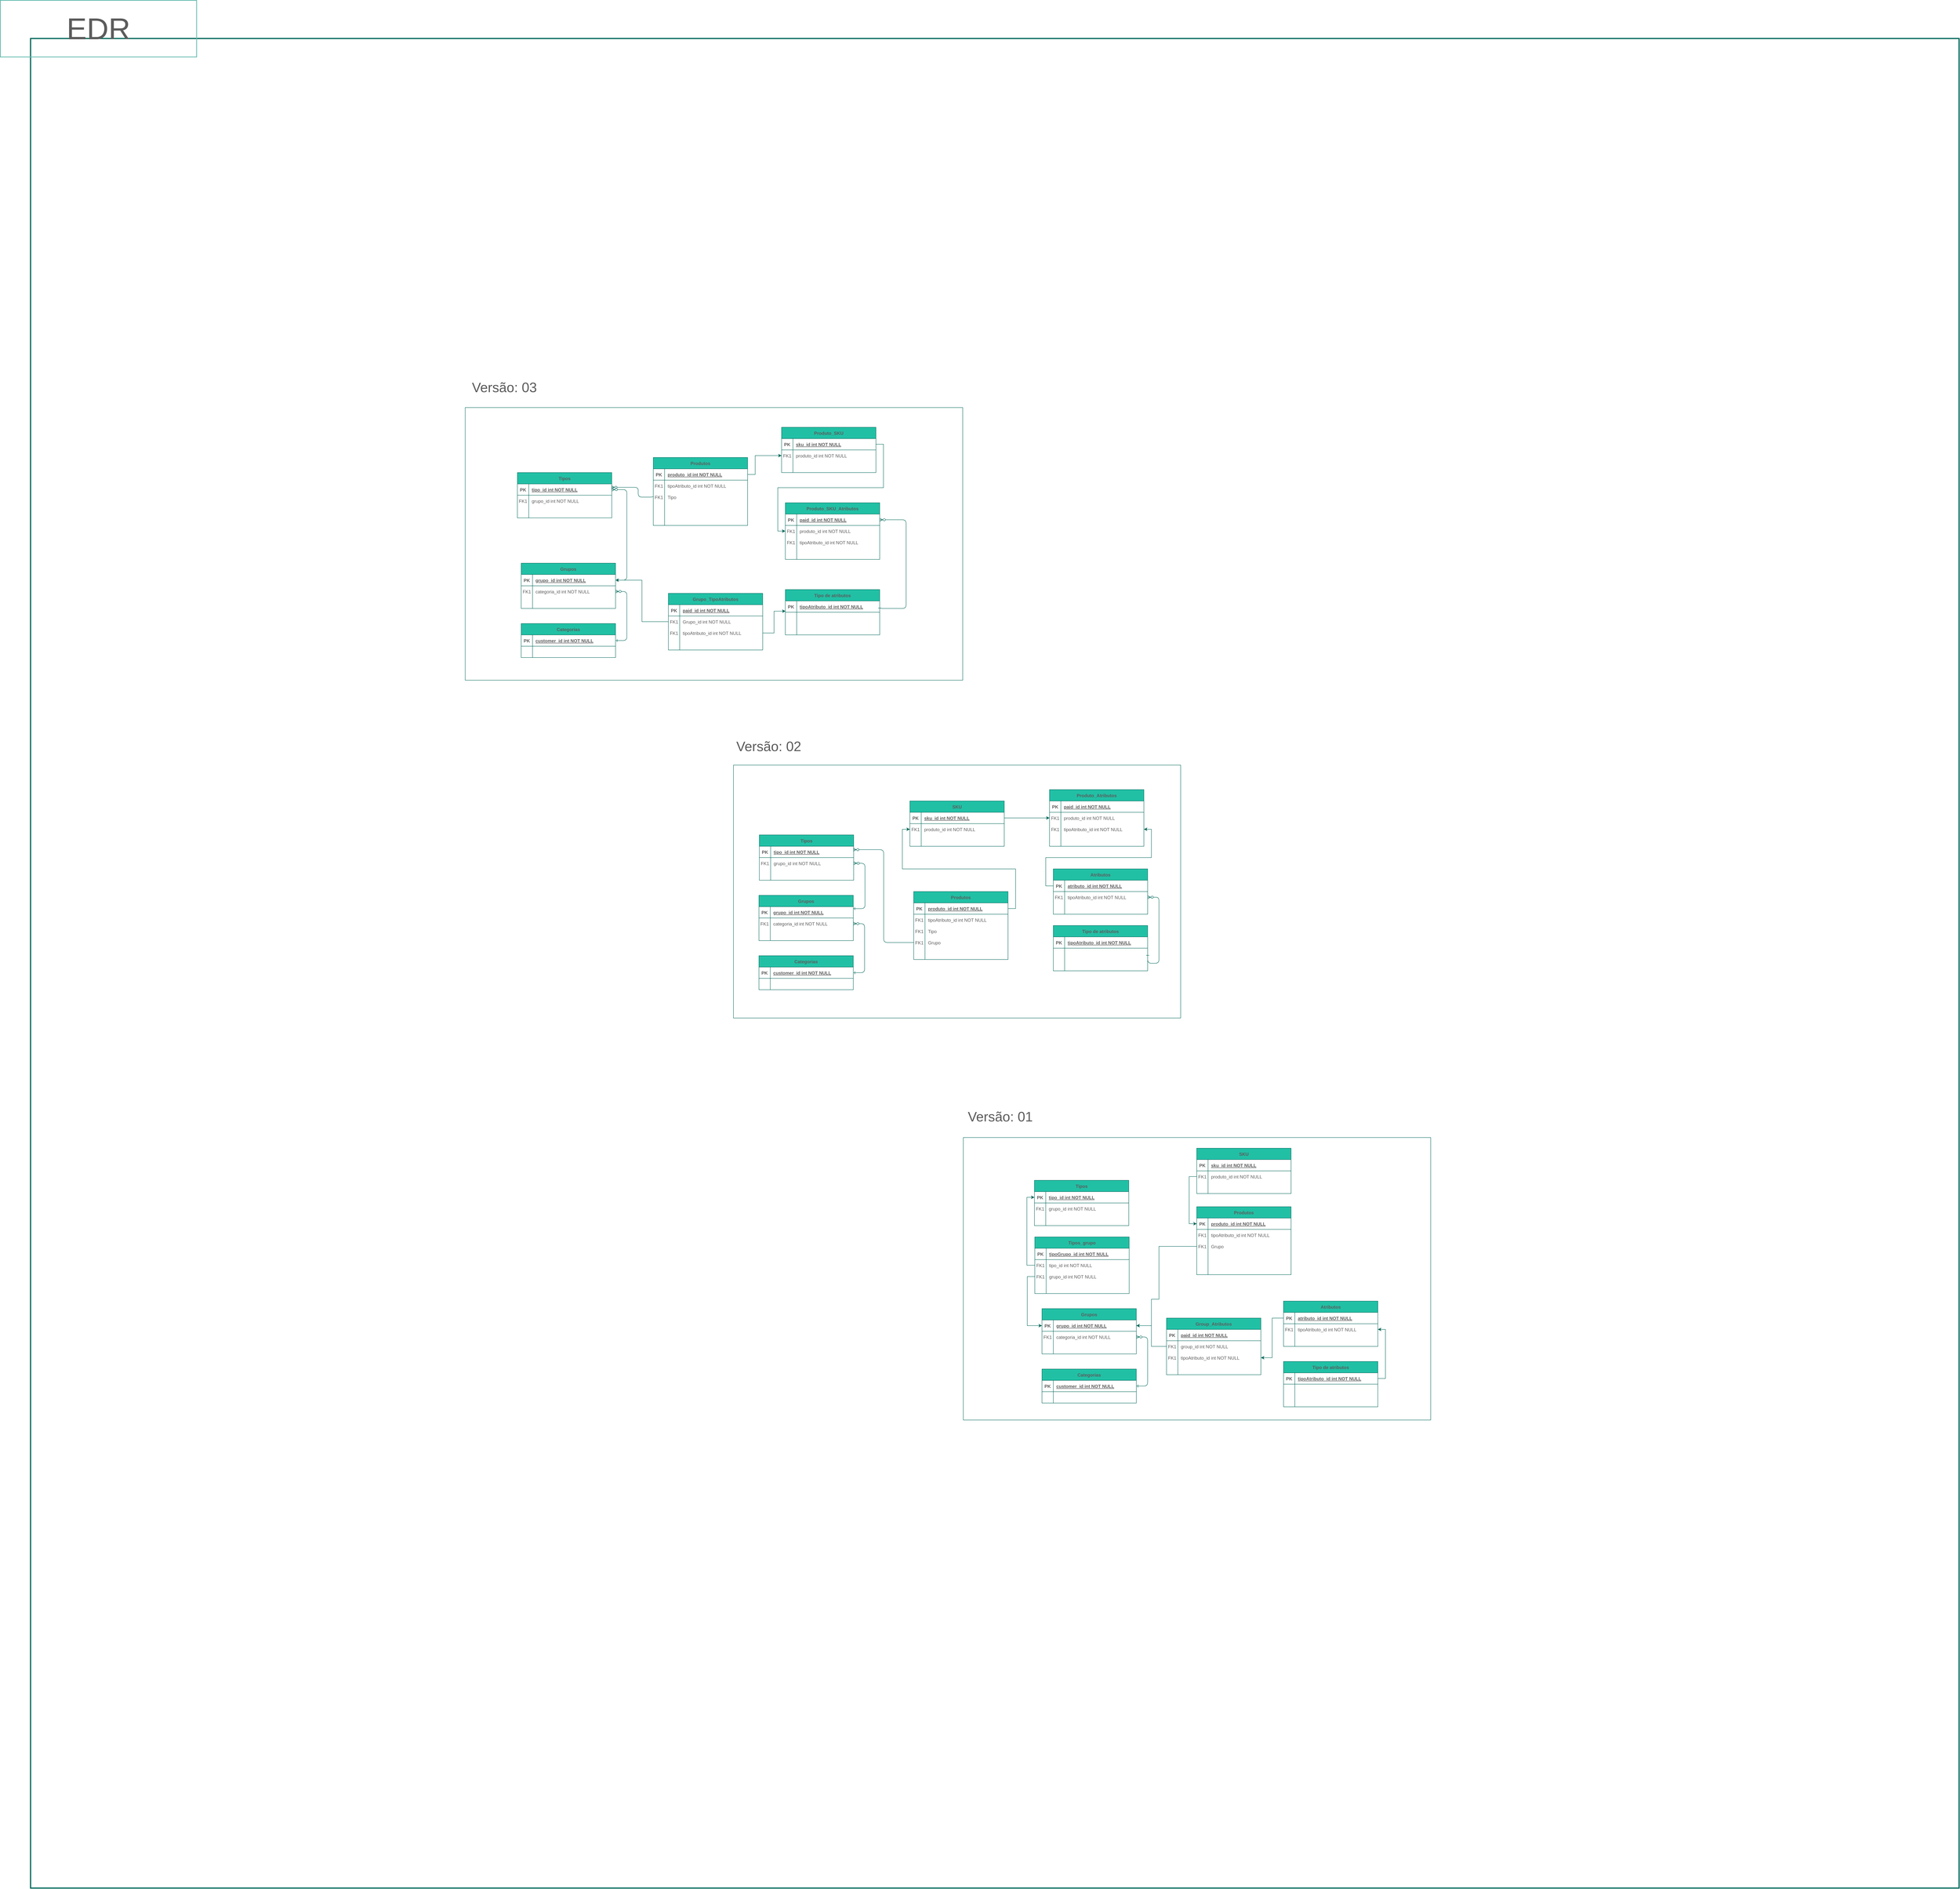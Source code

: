 <mxfile version="26.2.9">
  <diagram id="R2lEEEUBdFMjLlhIrx00" name="Page-1">
    <mxGraphModel dx="3806" dy="1629" grid="1" gridSize="10" guides="1" tooltips="1" connect="1" arrows="1" fold="1" page="1" pageScale="1" pageWidth="850" pageHeight="1100" math="0" shadow="0" extFonts="Permanent Marker^https://fonts.googleapis.com/css?family=Permanent+Marker">
      <root>
        <mxCell id="0" />
        <mxCell id="1" parent="0" />
        <mxCell id="C-vyLk0tnHw3VtMMgP7b-1" value="" style="edgeStyle=entityRelationEdgeStyle;endArrow=ERzeroToMany;startArrow=ERone;endFill=1;startFill=0;labelBackgroundColor=none;strokeColor=#006658;fontColor=default;" parent="1" source="C-vyLk0tnHw3VtMMgP7b-24" target="C-vyLk0tnHw3VtMMgP7b-6" edge="1">
          <mxGeometry width="100" height="100" relative="1" as="geometry">
            <mxPoint x="-20" y="1140" as="sourcePoint" />
            <mxPoint x="80" y="1040" as="targetPoint" />
          </mxGeometry>
        </mxCell>
        <mxCell id="C-vyLk0tnHw3VtMMgP7b-2" value="Grupos" style="shape=table;startSize=30;container=1;collapsible=1;childLayout=tableLayout;fixedRows=1;rowLines=0;fontStyle=1;align=center;resizeLast=1;labelBackgroundColor=none;fillColor=#21C0A5;strokeColor=#006658;fontColor=#5C5C5C;" parent="1" vertex="1">
          <mxGeometry x="-320" y="790" width="250" height="120" as="geometry" />
        </mxCell>
        <mxCell id="C-vyLk0tnHw3VtMMgP7b-3" value="" style="shape=partialRectangle;collapsible=0;dropTarget=0;pointerEvents=0;fillColor=none;points=[[0,0.5],[1,0.5]];portConstraint=eastwest;top=0;left=0;right=0;bottom=1;labelBackgroundColor=none;strokeColor=#006658;fontColor=#5C5C5C;" parent="C-vyLk0tnHw3VtMMgP7b-2" vertex="1">
          <mxGeometry y="30" width="250" height="30" as="geometry" />
        </mxCell>
        <mxCell id="C-vyLk0tnHw3VtMMgP7b-4" value="PK" style="shape=partialRectangle;overflow=hidden;connectable=0;fillColor=none;top=0;left=0;bottom=0;right=0;fontStyle=1;labelBackgroundColor=none;strokeColor=#006658;fontColor=#5C5C5C;" parent="C-vyLk0tnHw3VtMMgP7b-3" vertex="1">
          <mxGeometry width="30" height="30" as="geometry">
            <mxRectangle width="30" height="30" as="alternateBounds" />
          </mxGeometry>
        </mxCell>
        <mxCell id="C-vyLk0tnHw3VtMMgP7b-5" value="grupo_id int NOT NULL " style="shape=partialRectangle;overflow=hidden;connectable=0;fillColor=none;top=0;left=0;bottom=0;right=0;align=left;spacingLeft=6;fontStyle=5;labelBackgroundColor=none;strokeColor=#006658;fontColor=#5C5C5C;" parent="C-vyLk0tnHw3VtMMgP7b-3" vertex="1">
          <mxGeometry x="30" width="220" height="30" as="geometry">
            <mxRectangle width="220" height="30" as="alternateBounds" />
          </mxGeometry>
        </mxCell>
        <mxCell id="C-vyLk0tnHw3VtMMgP7b-6" value="" style="shape=partialRectangle;collapsible=0;dropTarget=0;pointerEvents=0;fillColor=none;points=[[0,0.5],[1,0.5]];portConstraint=eastwest;top=0;left=0;right=0;bottom=0;labelBackgroundColor=none;strokeColor=#006658;fontColor=#5C5C5C;" parent="C-vyLk0tnHw3VtMMgP7b-2" vertex="1">
          <mxGeometry y="60" width="250" height="30" as="geometry" />
        </mxCell>
        <mxCell id="C-vyLk0tnHw3VtMMgP7b-7" value="FK1" style="shape=partialRectangle;overflow=hidden;connectable=0;fillColor=none;top=0;left=0;bottom=0;right=0;labelBackgroundColor=none;strokeColor=#006658;fontColor=#5C5C5C;" parent="C-vyLk0tnHw3VtMMgP7b-6" vertex="1">
          <mxGeometry width="30" height="30" as="geometry">
            <mxRectangle width="30" height="30" as="alternateBounds" />
          </mxGeometry>
        </mxCell>
        <mxCell id="C-vyLk0tnHw3VtMMgP7b-8" value="categoria_id int NOT NULL" style="shape=partialRectangle;overflow=hidden;connectable=0;fillColor=none;top=0;left=0;bottom=0;right=0;align=left;spacingLeft=6;labelBackgroundColor=none;strokeColor=#006658;fontColor=#5C5C5C;" parent="C-vyLk0tnHw3VtMMgP7b-6" vertex="1">
          <mxGeometry x="30" width="220" height="30" as="geometry">
            <mxRectangle width="220" height="30" as="alternateBounds" />
          </mxGeometry>
        </mxCell>
        <mxCell id="C-vyLk0tnHw3VtMMgP7b-9" value="" style="shape=partialRectangle;collapsible=0;dropTarget=0;pointerEvents=0;fillColor=none;points=[[0,0.5],[1,0.5]];portConstraint=eastwest;top=0;left=0;right=0;bottom=0;labelBackgroundColor=none;strokeColor=#006658;fontColor=#5C5C5C;" parent="C-vyLk0tnHw3VtMMgP7b-2" vertex="1">
          <mxGeometry y="90" width="250" height="30" as="geometry" />
        </mxCell>
        <mxCell id="C-vyLk0tnHw3VtMMgP7b-10" value="" style="shape=partialRectangle;overflow=hidden;connectable=0;fillColor=none;top=0;left=0;bottom=0;right=0;labelBackgroundColor=none;strokeColor=#006658;fontColor=#5C5C5C;" parent="C-vyLk0tnHw3VtMMgP7b-9" vertex="1">
          <mxGeometry width="30" height="30" as="geometry">
            <mxRectangle width="30" height="30" as="alternateBounds" />
          </mxGeometry>
        </mxCell>
        <mxCell id="C-vyLk0tnHw3VtMMgP7b-11" value="" style="shape=partialRectangle;overflow=hidden;connectable=0;fillColor=none;top=0;left=0;bottom=0;right=0;align=left;spacingLeft=6;labelBackgroundColor=none;strokeColor=#006658;fontColor=#5C5C5C;" parent="C-vyLk0tnHw3VtMMgP7b-9" vertex="1">
          <mxGeometry x="30" width="220" height="30" as="geometry">
            <mxRectangle width="220" height="30" as="alternateBounds" />
          </mxGeometry>
        </mxCell>
        <mxCell id="C-vyLk0tnHw3VtMMgP7b-13" value="Tipos" style="shape=table;startSize=30;container=1;collapsible=1;childLayout=tableLayout;fixedRows=1;rowLines=0;fontStyle=1;align=center;resizeLast=1;labelBackgroundColor=none;fillColor=#21C0A5;strokeColor=#006658;fontColor=#5C5C5C;" parent="1" vertex="1">
          <mxGeometry x="-330" y="550" width="250" height="120" as="geometry" />
        </mxCell>
        <mxCell id="C-vyLk0tnHw3VtMMgP7b-14" value="" style="shape=partialRectangle;collapsible=0;dropTarget=0;pointerEvents=0;fillColor=none;points=[[0,0.5],[1,0.5]];portConstraint=eastwest;top=0;left=0;right=0;bottom=1;labelBackgroundColor=none;strokeColor=#006658;fontColor=#5C5C5C;" parent="C-vyLk0tnHw3VtMMgP7b-13" vertex="1">
          <mxGeometry y="30" width="250" height="30" as="geometry" />
        </mxCell>
        <mxCell id="C-vyLk0tnHw3VtMMgP7b-15" value="PK" style="shape=partialRectangle;overflow=hidden;connectable=0;fillColor=none;top=0;left=0;bottom=0;right=0;fontStyle=1;labelBackgroundColor=none;strokeColor=#006658;fontColor=#5C5C5C;" parent="C-vyLk0tnHw3VtMMgP7b-14" vertex="1">
          <mxGeometry width="30" height="30" as="geometry">
            <mxRectangle width="30" height="30" as="alternateBounds" />
          </mxGeometry>
        </mxCell>
        <mxCell id="C-vyLk0tnHw3VtMMgP7b-16" value="tipo_id int NOT NULL " style="shape=partialRectangle;overflow=hidden;connectable=0;fillColor=none;top=0;left=0;bottom=0;right=0;align=left;spacingLeft=6;fontStyle=5;labelBackgroundColor=none;strokeColor=#006658;fontColor=#5C5C5C;" parent="C-vyLk0tnHw3VtMMgP7b-14" vertex="1">
          <mxGeometry x="30" width="220" height="30" as="geometry">
            <mxRectangle width="220" height="30" as="alternateBounds" />
          </mxGeometry>
        </mxCell>
        <mxCell id="C-vyLk0tnHw3VtMMgP7b-17" value="" style="shape=partialRectangle;collapsible=0;dropTarget=0;pointerEvents=0;fillColor=none;points=[[0,0.5],[1,0.5]];portConstraint=eastwest;top=0;left=0;right=0;bottom=0;labelBackgroundColor=none;strokeColor=#006658;fontColor=#5C5C5C;" parent="C-vyLk0tnHw3VtMMgP7b-13" vertex="1">
          <mxGeometry y="60" width="250" height="30" as="geometry" />
        </mxCell>
        <mxCell id="C-vyLk0tnHw3VtMMgP7b-18" value="FK1" style="shape=partialRectangle;overflow=hidden;connectable=0;fillColor=none;top=0;left=0;bottom=0;right=0;labelBackgroundColor=none;strokeColor=#006658;fontColor=#5C5C5C;" parent="C-vyLk0tnHw3VtMMgP7b-17" vertex="1">
          <mxGeometry width="30" height="30" as="geometry">
            <mxRectangle width="30" height="30" as="alternateBounds" />
          </mxGeometry>
        </mxCell>
        <mxCell id="C-vyLk0tnHw3VtMMgP7b-19" value="grupo_id int NOT NULL" style="shape=partialRectangle;overflow=hidden;connectable=0;fillColor=none;top=0;left=0;bottom=0;right=0;align=left;spacingLeft=6;labelBackgroundColor=none;strokeColor=#006658;fontColor=#5C5C5C;" parent="C-vyLk0tnHw3VtMMgP7b-17" vertex="1">
          <mxGeometry x="30" width="220" height="30" as="geometry">
            <mxRectangle width="220" height="30" as="alternateBounds" />
          </mxGeometry>
        </mxCell>
        <mxCell id="C-vyLk0tnHw3VtMMgP7b-20" value="" style="shape=partialRectangle;collapsible=0;dropTarget=0;pointerEvents=0;fillColor=none;points=[[0,0.5],[1,0.5]];portConstraint=eastwest;top=0;left=0;right=0;bottom=0;labelBackgroundColor=none;strokeColor=#006658;fontColor=#5C5C5C;" parent="C-vyLk0tnHw3VtMMgP7b-13" vertex="1">
          <mxGeometry y="90" width="250" height="30" as="geometry" />
        </mxCell>
        <mxCell id="C-vyLk0tnHw3VtMMgP7b-21" value="" style="shape=partialRectangle;overflow=hidden;connectable=0;fillColor=none;top=0;left=0;bottom=0;right=0;labelBackgroundColor=none;strokeColor=#006658;fontColor=#5C5C5C;" parent="C-vyLk0tnHw3VtMMgP7b-20" vertex="1">
          <mxGeometry width="30" height="30" as="geometry">
            <mxRectangle width="30" height="30" as="alternateBounds" />
          </mxGeometry>
        </mxCell>
        <mxCell id="C-vyLk0tnHw3VtMMgP7b-22" value="" style="shape=partialRectangle;overflow=hidden;connectable=0;fillColor=none;top=0;left=0;bottom=0;right=0;align=left;spacingLeft=6;labelBackgroundColor=none;strokeColor=#006658;fontColor=#5C5C5C;" parent="C-vyLk0tnHw3VtMMgP7b-20" vertex="1">
          <mxGeometry x="30" width="220" height="30" as="geometry">
            <mxRectangle width="220" height="30" as="alternateBounds" />
          </mxGeometry>
        </mxCell>
        <mxCell id="C-vyLk0tnHw3VtMMgP7b-23" value="Categorias" style="shape=table;startSize=30;container=1;collapsible=1;childLayout=tableLayout;fixedRows=1;rowLines=0;fontStyle=1;align=center;resizeLast=1;labelBackgroundColor=none;fillColor=#21C0A5;strokeColor=#006658;fontColor=#5C5C5C;" parent="1" vertex="1">
          <mxGeometry x="-320" y="950" width="250" height="90" as="geometry" />
        </mxCell>
        <mxCell id="C-vyLk0tnHw3VtMMgP7b-24" value="" style="shape=partialRectangle;collapsible=0;dropTarget=0;pointerEvents=0;fillColor=none;points=[[0,0.5],[1,0.5]];portConstraint=eastwest;top=0;left=0;right=0;bottom=1;labelBackgroundColor=none;strokeColor=#006658;fontColor=#5C5C5C;" parent="C-vyLk0tnHw3VtMMgP7b-23" vertex="1">
          <mxGeometry y="30" width="250" height="30" as="geometry" />
        </mxCell>
        <mxCell id="C-vyLk0tnHw3VtMMgP7b-25" value="PK" style="shape=partialRectangle;overflow=hidden;connectable=0;fillColor=none;top=0;left=0;bottom=0;right=0;fontStyle=1;labelBackgroundColor=none;strokeColor=#006658;fontColor=#5C5C5C;" parent="C-vyLk0tnHw3VtMMgP7b-24" vertex="1">
          <mxGeometry width="30" height="30" as="geometry">
            <mxRectangle width="30" height="30" as="alternateBounds" />
          </mxGeometry>
        </mxCell>
        <mxCell id="C-vyLk0tnHw3VtMMgP7b-26" value="customer_id int NOT NULL " style="shape=partialRectangle;overflow=hidden;connectable=0;fillColor=none;top=0;left=0;bottom=0;right=0;align=left;spacingLeft=6;fontStyle=5;labelBackgroundColor=none;strokeColor=#006658;fontColor=#5C5C5C;" parent="C-vyLk0tnHw3VtMMgP7b-24" vertex="1">
          <mxGeometry x="30" width="220" height="30" as="geometry">
            <mxRectangle width="220" height="30" as="alternateBounds" />
          </mxGeometry>
        </mxCell>
        <mxCell id="C-vyLk0tnHw3VtMMgP7b-27" value="" style="shape=partialRectangle;collapsible=0;dropTarget=0;pointerEvents=0;fillColor=none;points=[[0,0.5],[1,0.5]];portConstraint=eastwest;top=0;left=0;right=0;bottom=0;labelBackgroundColor=none;strokeColor=#006658;fontColor=#5C5C5C;" parent="C-vyLk0tnHw3VtMMgP7b-23" vertex="1">
          <mxGeometry y="60" width="250" height="30" as="geometry" />
        </mxCell>
        <mxCell id="C-vyLk0tnHw3VtMMgP7b-28" value="" style="shape=partialRectangle;overflow=hidden;connectable=0;fillColor=none;top=0;left=0;bottom=0;right=0;labelBackgroundColor=none;strokeColor=#006658;fontColor=#5C5C5C;" parent="C-vyLk0tnHw3VtMMgP7b-27" vertex="1">
          <mxGeometry width="30" height="30" as="geometry">
            <mxRectangle width="30" height="30" as="alternateBounds" />
          </mxGeometry>
        </mxCell>
        <mxCell id="C-vyLk0tnHw3VtMMgP7b-29" value="" style="shape=partialRectangle;overflow=hidden;connectable=0;fillColor=none;top=0;left=0;bottom=0;right=0;align=left;spacingLeft=6;labelBackgroundColor=none;strokeColor=#006658;fontColor=#5C5C5C;" parent="C-vyLk0tnHw3VtMMgP7b-27" vertex="1">
          <mxGeometry x="30" width="220" height="30" as="geometry">
            <mxRectangle width="220" height="30" as="alternateBounds" />
          </mxGeometry>
        </mxCell>
        <mxCell id="ZAHLHnZI5p-Gy-d3-bgA-1" value="Tipo de atributos" style="shape=table;startSize=30;container=1;collapsible=1;childLayout=tableLayout;fixedRows=1;rowLines=0;fontStyle=1;align=center;resizeLast=1;labelBackgroundColor=none;fillColor=#21C0A5;strokeColor=#006658;fontColor=#5C5C5C;" parent="1" vertex="1">
          <mxGeometry x="380" y="860" width="250" height="120" as="geometry" />
        </mxCell>
        <mxCell id="ZAHLHnZI5p-Gy-d3-bgA-2" value="" style="shape=partialRectangle;collapsible=0;dropTarget=0;pointerEvents=0;fillColor=none;points=[[0,0.5],[1,0.5]];portConstraint=eastwest;top=0;left=0;right=0;bottom=1;labelBackgroundColor=none;strokeColor=#006658;fontColor=#5C5C5C;" parent="ZAHLHnZI5p-Gy-d3-bgA-1" vertex="1">
          <mxGeometry y="30" width="250" height="30" as="geometry" />
        </mxCell>
        <mxCell id="ZAHLHnZI5p-Gy-d3-bgA-3" value="PK" style="shape=partialRectangle;overflow=hidden;connectable=0;fillColor=none;top=0;left=0;bottom=0;right=0;fontStyle=1;labelBackgroundColor=none;strokeColor=#006658;fontColor=#5C5C5C;" parent="ZAHLHnZI5p-Gy-d3-bgA-2" vertex="1">
          <mxGeometry width="30" height="30" as="geometry">
            <mxRectangle width="30" height="30" as="alternateBounds" />
          </mxGeometry>
        </mxCell>
        <mxCell id="ZAHLHnZI5p-Gy-d3-bgA-4" value="tipoAtributo_id int NOT NULL " style="shape=partialRectangle;overflow=hidden;connectable=0;fillColor=none;top=0;left=0;bottom=0;right=0;align=left;spacingLeft=6;fontStyle=5;labelBackgroundColor=none;strokeColor=#006658;fontColor=#5C5C5C;" parent="ZAHLHnZI5p-Gy-d3-bgA-2" vertex="1">
          <mxGeometry x="30" width="220" height="30" as="geometry">
            <mxRectangle width="220" height="30" as="alternateBounds" />
          </mxGeometry>
        </mxCell>
        <mxCell id="ZAHLHnZI5p-Gy-d3-bgA-5" value="" style="shape=partialRectangle;collapsible=0;dropTarget=0;pointerEvents=0;fillColor=none;points=[[0,0.5],[1,0.5]];portConstraint=eastwest;top=0;left=0;right=0;bottom=0;labelBackgroundColor=none;strokeColor=#006658;fontColor=#5C5C5C;" parent="ZAHLHnZI5p-Gy-d3-bgA-1" vertex="1">
          <mxGeometry y="60" width="250" height="30" as="geometry" />
        </mxCell>
        <mxCell id="ZAHLHnZI5p-Gy-d3-bgA-6" value="" style="shape=partialRectangle;overflow=hidden;connectable=0;fillColor=none;top=0;left=0;bottom=0;right=0;labelBackgroundColor=none;strokeColor=#006658;fontColor=#5C5C5C;" parent="ZAHLHnZI5p-Gy-d3-bgA-5" vertex="1">
          <mxGeometry width="30" height="30" as="geometry">
            <mxRectangle width="30" height="30" as="alternateBounds" />
          </mxGeometry>
        </mxCell>
        <mxCell id="ZAHLHnZI5p-Gy-d3-bgA-7" value="" style="shape=partialRectangle;overflow=hidden;connectable=0;fillColor=none;top=0;left=0;bottom=0;right=0;align=left;spacingLeft=6;labelBackgroundColor=none;strokeColor=#006658;fontColor=#5C5C5C;" parent="ZAHLHnZI5p-Gy-d3-bgA-5" vertex="1">
          <mxGeometry x="30" width="220" height="30" as="geometry">
            <mxRectangle width="220" height="30" as="alternateBounds" />
          </mxGeometry>
        </mxCell>
        <mxCell id="ZAHLHnZI5p-Gy-d3-bgA-8" value="" style="shape=partialRectangle;collapsible=0;dropTarget=0;pointerEvents=0;fillColor=none;points=[[0,0.5],[1,0.5]];portConstraint=eastwest;top=0;left=0;right=0;bottom=0;labelBackgroundColor=none;strokeColor=#006658;fontColor=#5C5C5C;" parent="ZAHLHnZI5p-Gy-d3-bgA-1" vertex="1">
          <mxGeometry y="90" width="250" height="30" as="geometry" />
        </mxCell>
        <mxCell id="ZAHLHnZI5p-Gy-d3-bgA-9" value="" style="shape=partialRectangle;overflow=hidden;connectable=0;fillColor=none;top=0;left=0;bottom=0;right=0;labelBackgroundColor=none;strokeColor=#006658;fontColor=#5C5C5C;" parent="ZAHLHnZI5p-Gy-d3-bgA-8" vertex="1">
          <mxGeometry width="30" height="30" as="geometry">
            <mxRectangle width="30" height="30" as="alternateBounds" />
          </mxGeometry>
        </mxCell>
        <mxCell id="ZAHLHnZI5p-Gy-d3-bgA-10" value="" style="shape=partialRectangle;overflow=hidden;connectable=0;fillColor=none;top=0;left=0;bottom=0;right=0;align=left;spacingLeft=6;labelBackgroundColor=none;strokeColor=#006658;fontColor=#5C5C5C;" parent="ZAHLHnZI5p-Gy-d3-bgA-8" vertex="1">
          <mxGeometry x="30" width="220" height="30" as="geometry">
            <mxRectangle width="220" height="30" as="alternateBounds" />
          </mxGeometry>
        </mxCell>
        <mxCell id="ZAHLHnZI5p-Gy-d3-bgA-21" style="edgeStyle=orthogonalEdgeStyle;rounded=1;orthogonalLoop=1;jettySize=auto;html=1;entryX=1;entryY=0.5;entryDx=0;entryDy=0;curved=0;endArrow=ERzeroToMany;endFill=0;startArrow=ERone;startFill=0;exitX=1;exitY=0.5;exitDx=0;exitDy=0;labelBackgroundColor=none;strokeColor=#006658;fontColor=default;" parent="1" source="ZAHLHnZI5p-Gy-d3-bgA-2" target="ZAHLHnZI5p-Gy-d3-bgA-38" edge="1">
          <mxGeometry relative="1" as="geometry">
            <Array as="points">
              <mxPoint x="630" y="910" />
              <mxPoint x="700" y="910" />
              <mxPoint x="700" y="675" />
            </Array>
            <mxPoint x="700" y="680" as="targetPoint" />
            <mxPoint x="690" y="1030" as="sourcePoint" />
          </mxGeometry>
        </mxCell>
        <mxCell id="ZAHLHnZI5p-Gy-d3-bgA-53" style="edgeStyle=orthogonalEdgeStyle;rounded=1;orthogonalLoop=1;jettySize=auto;html=1;exitX=0;exitY=0.333;exitDx=0;exitDy=0;curved=0;endArrow=ERzeroToMany;endFill=0;entryX=0.996;entryY=0.3;entryDx=0;entryDy=0;entryPerimeter=0;exitPerimeter=0;labelBackgroundColor=none;strokeColor=#006658;fontColor=default;" parent="1" source="ZAHLHnZI5p-Gy-d3-bgA-34" target="C-vyLk0tnHw3VtMMgP7b-14" edge="1">
          <mxGeometry relative="1" as="geometry">
            <mxPoint x="30" y="830" as="targetPoint" />
            <Array as="points">
              <mxPoint x="30" y="615" />
              <mxPoint x="-10" y="615" />
              <mxPoint x="-10" y="589" />
            </Array>
          </mxGeometry>
        </mxCell>
        <mxCell id="ZAHLHnZI5p-Gy-d3-bgA-37" value="Produto_SKU_Atributos" style="shape=table;startSize=30;container=1;collapsible=1;childLayout=tableLayout;fixedRows=1;rowLines=0;fontStyle=1;align=center;resizeLast=1;labelBackgroundColor=none;fillColor=#21C0A5;strokeColor=#006658;fontColor=#5C5C5C;" parent="1" vertex="1">
          <mxGeometry x="380" y="630" width="250" height="150" as="geometry" />
        </mxCell>
        <mxCell id="ZAHLHnZI5p-Gy-d3-bgA-38" value="" style="shape=partialRectangle;collapsible=0;dropTarget=0;pointerEvents=0;fillColor=none;points=[[0,0.5],[1,0.5]];portConstraint=eastwest;top=0;left=0;right=0;bottom=1;labelBackgroundColor=none;strokeColor=#006658;fontColor=#5C5C5C;" parent="ZAHLHnZI5p-Gy-d3-bgA-37" vertex="1">
          <mxGeometry y="30" width="250" height="30" as="geometry" />
        </mxCell>
        <mxCell id="ZAHLHnZI5p-Gy-d3-bgA-39" value="PK" style="shape=partialRectangle;overflow=hidden;connectable=0;fillColor=none;top=0;left=0;bottom=0;right=0;fontStyle=1;labelBackgroundColor=none;strokeColor=#006658;fontColor=#5C5C5C;" parent="ZAHLHnZI5p-Gy-d3-bgA-38" vertex="1">
          <mxGeometry width="30" height="30" as="geometry">
            <mxRectangle width="30" height="30" as="alternateBounds" />
          </mxGeometry>
        </mxCell>
        <mxCell id="ZAHLHnZI5p-Gy-d3-bgA-40" value="paid_id int NOT NULL " style="shape=partialRectangle;overflow=hidden;connectable=0;fillColor=none;top=0;left=0;bottom=0;right=0;align=left;spacingLeft=6;fontStyle=5;labelBackgroundColor=none;strokeColor=#006658;fontColor=#5C5C5C;" parent="ZAHLHnZI5p-Gy-d3-bgA-38" vertex="1">
          <mxGeometry x="30" width="220" height="30" as="geometry">
            <mxRectangle width="220" height="30" as="alternateBounds" />
          </mxGeometry>
        </mxCell>
        <mxCell id="ZAHLHnZI5p-Gy-d3-bgA-41" value="" style="shape=partialRectangle;collapsible=0;dropTarget=0;pointerEvents=0;fillColor=none;points=[[0,0.5],[1,0.5]];portConstraint=eastwest;top=0;left=0;right=0;bottom=0;labelBackgroundColor=none;strokeColor=#006658;fontColor=#5C5C5C;" parent="ZAHLHnZI5p-Gy-d3-bgA-37" vertex="1">
          <mxGeometry y="60" width="250" height="30" as="geometry" />
        </mxCell>
        <mxCell id="ZAHLHnZI5p-Gy-d3-bgA-42" value="FK1" style="shape=partialRectangle;overflow=hidden;connectable=0;fillColor=none;top=0;left=0;bottom=0;right=0;labelBackgroundColor=none;strokeColor=#006658;fontColor=#5C5C5C;" parent="ZAHLHnZI5p-Gy-d3-bgA-41" vertex="1">
          <mxGeometry width="30" height="30" as="geometry">
            <mxRectangle width="30" height="30" as="alternateBounds" />
          </mxGeometry>
        </mxCell>
        <mxCell id="ZAHLHnZI5p-Gy-d3-bgA-43" value="produto_id int NOT NULL" style="shape=partialRectangle;overflow=hidden;connectable=0;fillColor=none;top=0;left=0;bottom=0;right=0;align=left;spacingLeft=6;labelBackgroundColor=none;strokeColor=#006658;fontColor=#5C5C5C;" parent="ZAHLHnZI5p-Gy-d3-bgA-41" vertex="1">
          <mxGeometry x="30" width="220" height="30" as="geometry">
            <mxRectangle width="220" height="30" as="alternateBounds" />
          </mxGeometry>
        </mxCell>
        <mxCell id="ZAHLHnZI5p-Gy-d3-bgA-56" value="" style="shape=partialRectangle;collapsible=0;dropTarget=0;pointerEvents=0;fillColor=none;points=[[0,0.5],[1,0.5]];portConstraint=eastwest;top=0;left=0;right=0;bottom=0;labelBackgroundColor=none;strokeColor=#006658;fontColor=#5C5C5C;" parent="ZAHLHnZI5p-Gy-d3-bgA-37" vertex="1">
          <mxGeometry y="90" width="250" height="30" as="geometry" />
        </mxCell>
        <mxCell id="ZAHLHnZI5p-Gy-d3-bgA-57" value="FK1" style="shape=partialRectangle;overflow=hidden;connectable=0;fillColor=none;top=0;left=0;bottom=0;right=0;labelBackgroundColor=none;strokeColor=#006658;fontColor=#5C5C5C;" parent="ZAHLHnZI5p-Gy-d3-bgA-56" vertex="1">
          <mxGeometry width="30" height="30" as="geometry">
            <mxRectangle width="30" height="30" as="alternateBounds" />
          </mxGeometry>
        </mxCell>
        <mxCell id="ZAHLHnZI5p-Gy-d3-bgA-58" value="tipoAtributo_id int NOT NULL" style="shape=partialRectangle;overflow=hidden;connectable=0;fillColor=none;top=0;left=0;bottom=0;right=0;align=left;spacingLeft=6;labelBackgroundColor=none;strokeColor=#006658;fontColor=#5C5C5C;" parent="ZAHLHnZI5p-Gy-d3-bgA-56" vertex="1">
          <mxGeometry x="30" width="220" height="30" as="geometry">
            <mxRectangle width="220" height="30" as="alternateBounds" />
          </mxGeometry>
        </mxCell>
        <mxCell id="ZAHLHnZI5p-Gy-d3-bgA-44" value="" style="shape=partialRectangle;collapsible=0;dropTarget=0;pointerEvents=0;fillColor=none;points=[[0,0.5],[1,0.5]];portConstraint=eastwest;top=0;left=0;right=0;bottom=0;labelBackgroundColor=none;strokeColor=#006658;fontColor=#5C5C5C;" parent="ZAHLHnZI5p-Gy-d3-bgA-37" vertex="1">
          <mxGeometry y="120" width="250" height="30" as="geometry" />
        </mxCell>
        <mxCell id="ZAHLHnZI5p-Gy-d3-bgA-45" value="" style="shape=partialRectangle;overflow=hidden;connectable=0;fillColor=none;top=0;left=0;bottom=0;right=0;labelBackgroundColor=none;strokeColor=#006658;fontColor=#5C5C5C;" parent="ZAHLHnZI5p-Gy-d3-bgA-44" vertex="1">
          <mxGeometry width="30" height="30" as="geometry">
            <mxRectangle width="30" height="30" as="alternateBounds" />
          </mxGeometry>
        </mxCell>
        <mxCell id="ZAHLHnZI5p-Gy-d3-bgA-46" value="" style="shape=partialRectangle;overflow=hidden;connectable=0;fillColor=none;top=0;left=0;bottom=0;right=0;align=left;spacingLeft=6;labelBackgroundColor=none;strokeColor=#006658;fontColor=#5C5C5C;" parent="ZAHLHnZI5p-Gy-d3-bgA-44" vertex="1">
          <mxGeometry x="30" width="220" height="30" as="geometry">
            <mxRectangle width="220" height="30" as="alternateBounds" />
          </mxGeometry>
        </mxCell>
        <mxCell id="ZAHLHnZI5p-Gy-d3-bgA-47" value="" style="edgeStyle=entityRelationEdgeStyle;endArrow=ERzeroToMany;startArrow=ERone;endFill=1;startFill=0;labelBackgroundColor=none;strokeColor=#006658;fontColor=default;" parent="1" source="C-vyLk0tnHw3VtMMgP7b-3" target="C-vyLk0tnHw3VtMMgP7b-14" edge="1">
          <mxGeometry width="100" height="100" relative="1" as="geometry">
            <mxPoint x="-400" y="770" as="sourcePoint" />
            <mxPoint x="-350" y="590" as="targetPoint" />
            <Array as="points">
              <mxPoint x="-410" y="660" />
            </Array>
          </mxGeometry>
        </mxCell>
        <mxCell id="ZAHLHnZI5p-Gy-d3-bgA-66" style="edgeStyle=orthogonalEdgeStyle;rounded=0;orthogonalLoop=1;jettySize=auto;html=1;exitX=1;exitY=0.5;exitDx=0;exitDy=0;entryX=0;entryY=0.5;entryDx=0;entryDy=0;labelBackgroundColor=none;strokeColor=#006658;fontColor=default;" parent="1" source="ZAHLHnZI5p-Gy-d3-bgA-28" target="ra7jmbyltCgrZkrsEo22-5" edge="1">
          <mxGeometry relative="1" as="geometry">
            <Array as="points">
              <mxPoint x="300" y="555" />
              <mxPoint x="300" y="505" />
            </Array>
          </mxGeometry>
        </mxCell>
        <mxCell id="ZAHLHnZI5p-Gy-d3-bgA-67" value="" style="edgeStyle=entityRelationEdgeStyle;endArrow=ERzeroToMany;startArrow=ERone;endFill=1;startFill=0;labelBackgroundColor=none;strokeColor=#006658;fontColor=default;" parent="1" source="ZAHLHnZI5p-Gy-d3-bgA-90" target="ZAHLHnZI5p-Gy-d3-bgA-73" edge="1">
          <mxGeometry width="100" height="100" relative="1" as="geometry">
            <mxPoint x="1360" y="3115" as="sourcePoint" />
            <mxPoint x="1460" y="3015" as="targetPoint" />
          </mxGeometry>
        </mxCell>
        <mxCell id="ZAHLHnZI5p-Gy-d3-bgA-69" value="Grupos" style="shape=table;startSize=30;container=1;collapsible=1;childLayout=tableLayout;fixedRows=1;rowLines=0;fontStyle=1;align=center;resizeLast=1;labelBackgroundColor=none;fillColor=#21C0A5;strokeColor=#006658;fontColor=#5C5C5C;" parent="1" vertex="1">
          <mxGeometry x="1060" y="2765" width="250" height="120" as="geometry" />
        </mxCell>
        <mxCell id="ZAHLHnZI5p-Gy-d3-bgA-70" value="" style="shape=partialRectangle;collapsible=0;dropTarget=0;pointerEvents=0;fillColor=none;points=[[0,0.5],[1,0.5]];portConstraint=eastwest;top=0;left=0;right=0;bottom=1;labelBackgroundColor=none;strokeColor=#006658;fontColor=#5C5C5C;" parent="ZAHLHnZI5p-Gy-d3-bgA-69" vertex="1">
          <mxGeometry y="30" width="250" height="30" as="geometry" />
        </mxCell>
        <mxCell id="ZAHLHnZI5p-Gy-d3-bgA-71" value="PK" style="shape=partialRectangle;overflow=hidden;connectable=0;fillColor=none;top=0;left=0;bottom=0;right=0;fontStyle=1;labelBackgroundColor=none;strokeColor=#006658;fontColor=#5C5C5C;" parent="ZAHLHnZI5p-Gy-d3-bgA-70" vertex="1">
          <mxGeometry width="30" height="30" as="geometry">
            <mxRectangle width="30" height="30" as="alternateBounds" />
          </mxGeometry>
        </mxCell>
        <mxCell id="ZAHLHnZI5p-Gy-d3-bgA-72" value="grupo_id int NOT NULL " style="shape=partialRectangle;overflow=hidden;connectable=0;fillColor=none;top=0;left=0;bottom=0;right=0;align=left;spacingLeft=6;fontStyle=5;labelBackgroundColor=none;strokeColor=#006658;fontColor=#5C5C5C;" parent="ZAHLHnZI5p-Gy-d3-bgA-70" vertex="1">
          <mxGeometry x="30" width="220" height="30" as="geometry">
            <mxRectangle width="220" height="30" as="alternateBounds" />
          </mxGeometry>
        </mxCell>
        <mxCell id="ZAHLHnZI5p-Gy-d3-bgA-73" value="" style="shape=partialRectangle;collapsible=0;dropTarget=0;pointerEvents=0;fillColor=none;points=[[0,0.5],[1,0.5]];portConstraint=eastwest;top=0;left=0;right=0;bottom=0;labelBackgroundColor=none;strokeColor=#006658;fontColor=#5C5C5C;" parent="ZAHLHnZI5p-Gy-d3-bgA-69" vertex="1">
          <mxGeometry y="60" width="250" height="30" as="geometry" />
        </mxCell>
        <mxCell id="ZAHLHnZI5p-Gy-d3-bgA-74" value="FK1" style="shape=partialRectangle;overflow=hidden;connectable=0;fillColor=none;top=0;left=0;bottom=0;right=0;labelBackgroundColor=none;strokeColor=#006658;fontColor=#5C5C5C;" parent="ZAHLHnZI5p-Gy-d3-bgA-73" vertex="1">
          <mxGeometry width="30" height="30" as="geometry">
            <mxRectangle width="30" height="30" as="alternateBounds" />
          </mxGeometry>
        </mxCell>
        <mxCell id="ZAHLHnZI5p-Gy-d3-bgA-75" value="categoria_id int NOT NULL" style="shape=partialRectangle;overflow=hidden;connectable=0;fillColor=none;top=0;left=0;bottom=0;right=0;align=left;spacingLeft=6;labelBackgroundColor=none;strokeColor=#006658;fontColor=#5C5C5C;" parent="ZAHLHnZI5p-Gy-d3-bgA-73" vertex="1">
          <mxGeometry x="30" width="220" height="30" as="geometry">
            <mxRectangle width="220" height="30" as="alternateBounds" />
          </mxGeometry>
        </mxCell>
        <mxCell id="ZAHLHnZI5p-Gy-d3-bgA-76" value="" style="shape=partialRectangle;collapsible=0;dropTarget=0;pointerEvents=0;fillColor=none;points=[[0,0.5],[1,0.5]];portConstraint=eastwest;top=0;left=0;right=0;bottom=0;labelBackgroundColor=none;strokeColor=#006658;fontColor=#5C5C5C;" parent="ZAHLHnZI5p-Gy-d3-bgA-69" vertex="1">
          <mxGeometry y="90" width="250" height="30" as="geometry" />
        </mxCell>
        <mxCell id="ZAHLHnZI5p-Gy-d3-bgA-77" value="" style="shape=partialRectangle;overflow=hidden;connectable=0;fillColor=none;top=0;left=0;bottom=0;right=0;labelBackgroundColor=none;strokeColor=#006658;fontColor=#5C5C5C;" parent="ZAHLHnZI5p-Gy-d3-bgA-76" vertex="1">
          <mxGeometry width="30" height="30" as="geometry">
            <mxRectangle width="30" height="30" as="alternateBounds" />
          </mxGeometry>
        </mxCell>
        <mxCell id="ZAHLHnZI5p-Gy-d3-bgA-78" value="" style="shape=partialRectangle;overflow=hidden;connectable=0;fillColor=none;top=0;left=0;bottom=0;right=0;align=left;spacingLeft=6;labelBackgroundColor=none;strokeColor=#006658;fontColor=#5C5C5C;" parent="ZAHLHnZI5p-Gy-d3-bgA-76" vertex="1">
          <mxGeometry x="30" width="220" height="30" as="geometry">
            <mxRectangle width="220" height="30" as="alternateBounds" />
          </mxGeometry>
        </mxCell>
        <mxCell id="ZAHLHnZI5p-Gy-d3-bgA-79" value="Tipos" style="shape=table;startSize=30;container=1;collapsible=1;childLayout=tableLayout;fixedRows=1;rowLines=0;fontStyle=1;align=center;resizeLast=1;labelBackgroundColor=none;fillColor=#21C0A5;strokeColor=#006658;fontColor=#5C5C5C;" parent="1" vertex="1">
          <mxGeometry x="1040" y="2425" width="250" height="120" as="geometry" />
        </mxCell>
        <mxCell id="ZAHLHnZI5p-Gy-d3-bgA-80" value="" style="shape=partialRectangle;collapsible=0;dropTarget=0;pointerEvents=0;fillColor=none;points=[[0,0.5],[1,0.5]];portConstraint=eastwest;top=0;left=0;right=0;bottom=1;labelBackgroundColor=none;strokeColor=#006658;fontColor=#5C5C5C;" parent="ZAHLHnZI5p-Gy-d3-bgA-79" vertex="1">
          <mxGeometry y="30" width="250" height="30" as="geometry" />
        </mxCell>
        <mxCell id="ZAHLHnZI5p-Gy-d3-bgA-81" value="PK" style="shape=partialRectangle;overflow=hidden;connectable=0;fillColor=none;top=0;left=0;bottom=0;right=0;fontStyle=1;labelBackgroundColor=none;strokeColor=#006658;fontColor=#5C5C5C;" parent="ZAHLHnZI5p-Gy-d3-bgA-80" vertex="1">
          <mxGeometry width="30" height="30" as="geometry">
            <mxRectangle width="30" height="30" as="alternateBounds" />
          </mxGeometry>
        </mxCell>
        <mxCell id="ZAHLHnZI5p-Gy-d3-bgA-82" value="tipo_id int NOT NULL " style="shape=partialRectangle;overflow=hidden;connectable=0;fillColor=none;top=0;left=0;bottom=0;right=0;align=left;spacingLeft=6;fontStyle=5;labelBackgroundColor=none;strokeColor=#006658;fontColor=#5C5C5C;" parent="ZAHLHnZI5p-Gy-d3-bgA-80" vertex="1">
          <mxGeometry x="30" width="220" height="30" as="geometry">
            <mxRectangle width="220" height="30" as="alternateBounds" />
          </mxGeometry>
        </mxCell>
        <mxCell id="ZAHLHnZI5p-Gy-d3-bgA-83" value="" style="shape=partialRectangle;collapsible=0;dropTarget=0;pointerEvents=0;fillColor=none;points=[[0,0.5],[1,0.5]];portConstraint=eastwest;top=0;left=0;right=0;bottom=0;labelBackgroundColor=none;strokeColor=#006658;fontColor=#5C5C5C;" parent="ZAHLHnZI5p-Gy-d3-bgA-79" vertex="1">
          <mxGeometry y="60" width="250" height="30" as="geometry" />
        </mxCell>
        <mxCell id="ZAHLHnZI5p-Gy-d3-bgA-84" value="FK1" style="shape=partialRectangle;overflow=hidden;connectable=0;fillColor=none;top=0;left=0;bottom=0;right=0;labelBackgroundColor=none;strokeColor=#006658;fontColor=#5C5C5C;" parent="ZAHLHnZI5p-Gy-d3-bgA-83" vertex="1">
          <mxGeometry width="30" height="30" as="geometry">
            <mxRectangle width="30" height="30" as="alternateBounds" />
          </mxGeometry>
        </mxCell>
        <mxCell id="ZAHLHnZI5p-Gy-d3-bgA-85" value="grupo_id int NOT NULL" style="shape=partialRectangle;overflow=hidden;connectable=0;fillColor=none;top=0;left=0;bottom=0;right=0;align=left;spacingLeft=6;labelBackgroundColor=none;strokeColor=#006658;fontColor=#5C5C5C;" parent="ZAHLHnZI5p-Gy-d3-bgA-83" vertex="1">
          <mxGeometry x="30" width="220" height="30" as="geometry">
            <mxRectangle width="220" height="30" as="alternateBounds" />
          </mxGeometry>
        </mxCell>
        <mxCell id="ZAHLHnZI5p-Gy-d3-bgA-86" value="" style="shape=partialRectangle;collapsible=0;dropTarget=0;pointerEvents=0;fillColor=none;points=[[0,0.5],[1,0.5]];portConstraint=eastwest;top=0;left=0;right=0;bottom=0;labelBackgroundColor=none;strokeColor=#006658;fontColor=#5C5C5C;" parent="ZAHLHnZI5p-Gy-d3-bgA-79" vertex="1">
          <mxGeometry y="90" width="250" height="30" as="geometry" />
        </mxCell>
        <mxCell id="ZAHLHnZI5p-Gy-d3-bgA-87" value="" style="shape=partialRectangle;overflow=hidden;connectable=0;fillColor=none;top=0;left=0;bottom=0;right=0;labelBackgroundColor=none;strokeColor=#006658;fontColor=#5C5C5C;" parent="ZAHLHnZI5p-Gy-d3-bgA-86" vertex="1">
          <mxGeometry width="30" height="30" as="geometry">
            <mxRectangle width="30" height="30" as="alternateBounds" />
          </mxGeometry>
        </mxCell>
        <mxCell id="ZAHLHnZI5p-Gy-d3-bgA-88" value="" style="shape=partialRectangle;overflow=hidden;connectable=0;fillColor=none;top=0;left=0;bottom=0;right=0;align=left;spacingLeft=6;labelBackgroundColor=none;strokeColor=#006658;fontColor=#5C5C5C;" parent="ZAHLHnZI5p-Gy-d3-bgA-86" vertex="1">
          <mxGeometry x="30" width="220" height="30" as="geometry">
            <mxRectangle width="220" height="30" as="alternateBounds" />
          </mxGeometry>
        </mxCell>
        <mxCell id="ZAHLHnZI5p-Gy-d3-bgA-89" value="Categorias" style="shape=table;startSize=30;container=1;collapsible=1;childLayout=tableLayout;fixedRows=1;rowLines=0;fontStyle=1;align=center;resizeLast=1;labelBackgroundColor=none;fillColor=#21C0A5;strokeColor=#006658;fontColor=#5C5C5C;" parent="1" vertex="1">
          <mxGeometry x="1060" y="2925" width="250" height="90" as="geometry" />
        </mxCell>
        <mxCell id="ZAHLHnZI5p-Gy-d3-bgA-90" value="" style="shape=partialRectangle;collapsible=0;dropTarget=0;pointerEvents=0;fillColor=none;points=[[0,0.5],[1,0.5]];portConstraint=eastwest;top=0;left=0;right=0;bottom=1;labelBackgroundColor=none;strokeColor=#006658;fontColor=#5C5C5C;" parent="ZAHLHnZI5p-Gy-d3-bgA-89" vertex="1">
          <mxGeometry y="30" width="250" height="30" as="geometry" />
        </mxCell>
        <mxCell id="ZAHLHnZI5p-Gy-d3-bgA-91" value="PK" style="shape=partialRectangle;overflow=hidden;connectable=0;fillColor=none;top=0;left=0;bottom=0;right=0;fontStyle=1;labelBackgroundColor=none;strokeColor=#006658;fontColor=#5C5C5C;" parent="ZAHLHnZI5p-Gy-d3-bgA-90" vertex="1">
          <mxGeometry width="30" height="30" as="geometry">
            <mxRectangle width="30" height="30" as="alternateBounds" />
          </mxGeometry>
        </mxCell>
        <mxCell id="ZAHLHnZI5p-Gy-d3-bgA-92" value="customer_id int NOT NULL " style="shape=partialRectangle;overflow=hidden;connectable=0;fillColor=none;top=0;left=0;bottom=0;right=0;align=left;spacingLeft=6;fontStyle=5;labelBackgroundColor=none;strokeColor=#006658;fontColor=#5C5C5C;" parent="ZAHLHnZI5p-Gy-d3-bgA-90" vertex="1">
          <mxGeometry x="30" width="220" height="30" as="geometry">
            <mxRectangle width="220" height="30" as="alternateBounds" />
          </mxGeometry>
        </mxCell>
        <mxCell id="ZAHLHnZI5p-Gy-d3-bgA-93" value="" style="shape=partialRectangle;collapsible=0;dropTarget=0;pointerEvents=0;fillColor=none;points=[[0,0.5],[1,0.5]];portConstraint=eastwest;top=0;left=0;right=0;bottom=0;labelBackgroundColor=none;strokeColor=#006658;fontColor=#5C5C5C;" parent="ZAHLHnZI5p-Gy-d3-bgA-89" vertex="1">
          <mxGeometry y="60" width="250" height="30" as="geometry" />
        </mxCell>
        <mxCell id="ZAHLHnZI5p-Gy-d3-bgA-94" value="" style="shape=partialRectangle;overflow=hidden;connectable=0;fillColor=none;top=0;left=0;bottom=0;right=0;labelBackgroundColor=none;strokeColor=#006658;fontColor=#5C5C5C;" parent="ZAHLHnZI5p-Gy-d3-bgA-93" vertex="1">
          <mxGeometry width="30" height="30" as="geometry">
            <mxRectangle width="30" height="30" as="alternateBounds" />
          </mxGeometry>
        </mxCell>
        <mxCell id="ZAHLHnZI5p-Gy-d3-bgA-95" value="" style="shape=partialRectangle;overflow=hidden;connectable=0;fillColor=none;top=0;left=0;bottom=0;right=0;align=left;spacingLeft=6;labelBackgroundColor=none;strokeColor=#006658;fontColor=#5C5C5C;" parent="ZAHLHnZI5p-Gy-d3-bgA-93" vertex="1">
          <mxGeometry x="30" width="220" height="30" as="geometry">
            <mxRectangle width="220" height="30" as="alternateBounds" />
          </mxGeometry>
        </mxCell>
        <mxCell id="ZAHLHnZI5p-Gy-d3-bgA-96" value="Tipo de atributos" style="shape=table;startSize=30;container=1;collapsible=1;childLayout=tableLayout;fixedRows=1;rowLines=0;fontStyle=1;align=center;resizeLast=1;labelBackgroundColor=none;fillColor=#21C0A5;strokeColor=#006658;fontColor=#5C5C5C;" parent="1" vertex="1">
          <mxGeometry x="1700" y="2905" width="250" height="120" as="geometry" />
        </mxCell>
        <mxCell id="ZAHLHnZI5p-Gy-d3-bgA-97" value="" style="shape=partialRectangle;collapsible=0;dropTarget=0;pointerEvents=0;fillColor=none;points=[[0,0.5],[1,0.5]];portConstraint=eastwest;top=0;left=0;right=0;bottom=1;labelBackgroundColor=none;strokeColor=#006658;fontColor=#5C5C5C;" parent="ZAHLHnZI5p-Gy-d3-bgA-96" vertex="1">
          <mxGeometry y="30" width="250" height="30" as="geometry" />
        </mxCell>
        <mxCell id="ZAHLHnZI5p-Gy-d3-bgA-98" value="PK" style="shape=partialRectangle;overflow=hidden;connectable=0;fillColor=none;top=0;left=0;bottom=0;right=0;fontStyle=1;labelBackgroundColor=none;strokeColor=#006658;fontColor=#5C5C5C;" parent="ZAHLHnZI5p-Gy-d3-bgA-97" vertex="1">
          <mxGeometry width="30" height="30" as="geometry">
            <mxRectangle width="30" height="30" as="alternateBounds" />
          </mxGeometry>
        </mxCell>
        <mxCell id="ZAHLHnZI5p-Gy-d3-bgA-99" value="tipoAtributo_id int NOT NULL " style="shape=partialRectangle;overflow=hidden;connectable=0;fillColor=none;top=0;left=0;bottom=0;right=0;align=left;spacingLeft=6;fontStyle=5;labelBackgroundColor=none;strokeColor=#006658;fontColor=#5C5C5C;" parent="ZAHLHnZI5p-Gy-d3-bgA-97" vertex="1">
          <mxGeometry x="30" width="220" height="30" as="geometry">
            <mxRectangle width="220" height="30" as="alternateBounds" />
          </mxGeometry>
        </mxCell>
        <mxCell id="ZAHLHnZI5p-Gy-d3-bgA-100" value="" style="shape=partialRectangle;collapsible=0;dropTarget=0;pointerEvents=0;fillColor=none;points=[[0,0.5],[1,0.5]];portConstraint=eastwest;top=0;left=0;right=0;bottom=0;labelBackgroundColor=none;strokeColor=#006658;fontColor=#5C5C5C;" parent="ZAHLHnZI5p-Gy-d3-bgA-96" vertex="1">
          <mxGeometry y="60" width="250" height="30" as="geometry" />
        </mxCell>
        <mxCell id="ZAHLHnZI5p-Gy-d3-bgA-101" value="" style="shape=partialRectangle;overflow=hidden;connectable=0;fillColor=none;top=0;left=0;bottom=0;right=0;labelBackgroundColor=none;strokeColor=#006658;fontColor=#5C5C5C;" parent="ZAHLHnZI5p-Gy-d3-bgA-100" vertex="1">
          <mxGeometry width="30" height="30" as="geometry">
            <mxRectangle width="30" height="30" as="alternateBounds" />
          </mxGeometry>
        </mxCell>
        <mxCell id="ZAHLHnZI5p-Gy-d3-bgA-102" value="" style="shape=partialRectangle;overflow=hidden;connectable=0;fillColor=none;top=0;left=0;bottom=0;right=0;align=left;spacingLeft=6;labelBackgroundColor=none;strokeColor=#006658;fontColor=#5C5C5C;" parent="ZAHLHnZI5p-Gy-d3-bgA-100" vertex="1">
          <mxGeometry x="30" width="220" height="30" as="geometry">
            <mxRectangle width="220" height="30" as="alternateBounds" />
          </mxGeometry>
        </mxCell>
        <mxCell id="ZAHLHnZI5p-Gy-d3-bgA-103" value="" style="shape=partialRectangle;collapsible=0;dropTarget=0;pointerEvents=0;fillColor=none;points=[[0,0.5],[1,0.5]];portConstraint=eastwest;top=0;left=0;right=0;bottom=0;labelBackgroundColor=none;strokeColor=#006658;fontColor=#5C5C5C;" parent="ZAHLHnZI5p-Gy-d3-bgA-96" vertex="1">
          <mxGeometry y="90" width="250" height="30" as="geometry" />
        </mxCell>
        <mxCell id="ZAHLHnZI5p-Gy-d3-bgA-104" value="" style="shape=partialRectangle;overflow=hidden;connectable=0;fillColor=none;top=0;left=0;bottom=0;right=0;labelBackgroundColor=none;strokeColor=#006658;fontColor=#5C5C5C;" parent="ZAHLHnZI5p-Gy-d3-bgA-103" vertex="1">
          <mxGeometry width="30" height="30" as="geometry">
            <mxRectangle width="30" height="30" as="alternateBounds" />
          </mxGeometry>
        </mxCell>
        <mxCell id="ZAHLHnZI5p-Gy-d3-bgA-105" value="" style="shape=partialRectangle;overflow=hidden;connectable=0;fillColor=none;top=0;left=0;bottom=0;right=0;align=left;spacingLeft=6;labelBackgroundColor=none;strokeColor=#006658;fontColor=#5C5C5C;" parent="ZAHLHnZI5p-Gy-d3-bgA-103" vertex="1">
          <mxGeometry x="30" width="220" height="30" as="geometry">
            <mxRectangle width="220" height="30" as="alternateBounds" />
          </mxGeometry>
        </mxCell>
        <mxCell id="ZAHLHnZI5p-Gy-d3-bgA-106" value="Atributos" style="shape=table;startSize=30;container=1;collapsible=1;childLayout=tableLayout;fixedRows=1;rowLines=0;fontStyle=1;align=center;resizeLast=1;labelBackgroundColor=none;fillColor=#21C0A5;strokeColor=#006658;fontColor=#5C5C5C;" parent="1" vertex="1">
          <mxGeometry x="1700" y="2745" width="250" height="120" as="geometry" />
        </mxCell>
        <mxCell id="ZAHLHnZI5p-Gy-d3-bgA-107" value="" style="shape=partialRectangle;collapsible=0;dropTarget=0;pointerEvents=0;fillColor=none;points=[[0,0.5],[1,0.5]];portConstraint=eastwest;top=0;left=0;right=0;bottom=1;labelBackgroundColor=none;strokeColor=#006658;fontColor=#5C5C5C;" parent="ZAHLHnZI5p-Gy-d3-bgA-106" vertex="1">
          <mxGeometry y="30" width="250" height="30" as="geometry" />
        </mxCell>
        <mxCell id="ZAHLHnZI5p-Gy-d3-bgA-108" value="PK" style="shape=partialRectangle;overflow=hidden;connectable=0;fillColor=none;top=0;left=0;bottom=0;right=0;fontStyle=1;labelBackgroundColor=none;strokeColor=#006658;fontColor=#5C5C5C;" parent="ZAHLHnZI5p-Gy-d3-bgA-107" vertex="1">
          <mxGeometry width="30" height="30" as="geometry">
            <mxRectangle width="30" height="30" as="alternateBounds" />
          </mxGeometry>
        </mxCell>
        <mxCell id="ZAHLHnZI5p-Gy-d3-bgA-109" value="atributo_id int NOT NULL " style="shape=partialRectangle;overflow=hidden;connectable=0;fillColor=none;top=0;left=0;bottom=0;right=0;align=left;spacingLeft=6;fontStyle=5;labelBackgroundColor=none;strokeColor=#006658;fontColor=#5C5C5C;" parent="ZAHLHnZI5p-Gy-d3-bgA-107" vertex="1">
          <mxGeometry x="30" width="220" height="30" as="geometry">
            <mxRectangle width="220" height="30" as="alternateBounds" />
          </mxGeometry>
        </mxCell>
        <mxCell id="ZAHLHnZI5p-Gy-d3-bgA-110" value="" style="shape=partialRectangle;collapsible=0;dropTarget=0;pointerEvents=0;fillColor=none;points=[[0,0.5],[1,0.5]];portConstraint=eastwest;top=0;left=0;right=0;bottom=0;labelBackgroundColor=none;strokeColor=#006658;fontColor=#5C5C5C;" parent="ZAHLHnZI5p-Gy-d3-bgA-106" vertex="1">
          <mxGeometry y="60" width="250" height="30" as="geometry" />
        </mxCell>
        <mxCell id="ZAHLHnZI5p-Gy-d3-bgA-111" value="FK1" style="shape=partialRectangle;overflow=hidden;connectable=0;fillColor=none;top=0;left=0;bottom=0;right=0;labelBackgroundColor=none;strokeColor=#006658;fontColor=#5C5C5C;" parent="ZAHLHnZI5p-Gy-d3-bgA-110" vertex="1">
          <mxGeometry width="30" height="30" as="geometry">
            <mxRectangle width="30" height="30" as="alternateBounds" />
          </mxGeometry>
        </mxCell>
        <mxCell id="ZAHLHnZI5p-Gy-d3-bgA-112" value="tipoAtributo_id int NOT NULL" style="shape=partialRectangle;overflow=hidden;connectable=0;fillColor=none;top=0;left=0;bottom=0;right=0;align=left;spacingLeft=6;labelBackgroundColor=none;strokeColor=#006658;fontColor=#5C5C5C;" parent="ZAHLHnZI5p-Gy-d3-bgA-110" vertex="1">
          <mxGeometry x="30" width="220" height="30" as="geometry">
            <mxRectangle width="220" height="30" as="alternateBounds" />
          </mxGeometry>
        </mxCell>
        <mxCell id="ZAHLHnZI5p-Gy-d3-bgA-113" value="" style="shape=partialRectangle;collapsible=0;dropTarget=0;pointerEvents=0;fillColor=none;points=[[0,0.5],[1,0.5]];portConstraint=eastwest;top=0;left=0;right=0;bottom=0;labelBackgroundColor=none;strokeColor=#006658;fontColor=#5C5C5C;" parent="ZAHLHnZI5p-Gy-d3-bgA-106" vertex="1">
          <mxGeometry y="90" width="250" height="30" as="geometry" />
        </mxCell>
        <mxCell id="ZAHLHnZI5p-Gy-d3-bgA-114" value="" style="shape=partialRectangle;overflow=hidden;connectable=0;fillColor=none;top=0;left=0;bottom=0;right=0;labelBackgroundColor=none;strokeColor=#006658;fontColor=#5C5C5C;" parent="ZAHLHnZI5p-Gy-d3-bgA-113" vertex="1">
          <mxGeometry width="30" height="30" as="geometry">
            <mxRectangle width="30" height="30" as="alternateBounds" />
          </mxGeometry>
        </mxCell>
        <mxCell id="ZAHLHnZI5p-Gy-d3-bgA-115" value="" style="shape=partialRectangle;overflow=hidden;connectable=0;fillColor=none;top=0;left=0;bottom=0;right=0;align=left;spacingLeft=6;labelBackgroundColor=none;strokeColor=#006658;fontColor=#5C5C5C;" parent="ZAHLHnZI5p-Gy-d3-bgA-113" vertex="1">
          <mxGeometry x="30" width="220" height="30" as="geometry">
            <mxRectangle width="220" height="30" as="alternateBounds" />
          </mxGeometry>
        </mxCell>
        <mxCell id="ZAHLHnZI5p-Gy-d3-bgA-118" value="Group_Atributos" style="shape=table;startSize=30;container=1;collapsible=1;childLayout=tableLayout;fixedRows=1;rowLines=0;fontStyle=1;align=center;resizeLast=1;labelBackgroundColor=none;fillColor=#21C0A5;strokeColor=#006658;fontColor=#5C5C5C;" parent="1" vertex="1">
          <mxGeometry x="1390" y="2790" width="250" height="150" as="geometry" />
        </mxCell>
        <mxCell id="ZAHLHnZI5p-Gy-d3-bgA-119" value="" style="shape=partialRectangle;collapsible=0;dropTarget=0;pointerEvents=0;fillColor=none;points=[[0,0.5],[1,0.5]];portConstraint=eastwest;top=0;left=0;right=0;bottom=1;labelBackgroundColor=none;strokeColor=#006658;fontColor=#5C5C5C;" parent="ZAHLHnZI5p-Gy-d3-bgA-118" vertex="1">
          <mxGeometry y="30" width="250" height="30" as="geometry" />
        </mxCell>
        <mxCell id="ZAHLHnZI5p-Gy-d3-bgA-120" value="PK" style="shape=partialRectangle;overflow=hidden;connectable=0;fillColor=none;top=0;left=0;bottom=0;right=0;fontStyle=1;labelBackgroundColor=none;strokeColor=#006658;fontColor=#5C5C5C;" parent="ZAHLHnZI5p-Gy-d3-bgA-119" vertex="1">
          <mxGeometry width="30" height="30" as="geometry">
            <mxRectangle width="30" height="30" as="alternateBounds" />
          </mxGeometry>
        </mxCell>
        <mxCell id="ZAHLHnZI5p-Gy-d3-bgA-121" value="paid_id int NOT NULL " style="shape=partialRectangle;overflow=hidden;connectable=0;fillColor=none;top=0;left=0;bottom=0;right=0;align=left;spacingLeft=6;fontStyle=5;labelBackgroundColor=none;strokeColor=#006658;fontColor=#5C5C5C;" parent="ZAHLHnZI5p-Gy-d3-bgA-119" vertex="1">
          <mxGeometry x="30" width="220" height="30" as="geometry">
            <mxRectangle width="220" height="30" as="alternateBounds" />
          </mxGeometry>
        </mxCell>
        <mxCell id="ZAHLHnZI5p-Gy-d3-bgA-122" value="" style="shape=partialRectangle;collapsible=0;dropTarget=0;pointerEvents=0;fillColor=none;points=[[0,0.5],[1,0.5]];portConstraint=eastwest;top=0;left=0;right=0;bottom=0;labelBackgroundColor=none;strokeColor=#006658;fontColor=#5C5C5C;" parent="ZAHLHnZI5p-Gy-d3-bgA-118" vertex="1">
          <mxGeometry y="60" width="250" height="30" as="geometry" />
        </mxCell>
        <mxCell id="ZAHLHnZI5p-Gy-d3-bgA-123" value="FK1" style="shape=partialRectangle;overflow=hidden;connectable=0;fillColor=none;top=0;left=0;bottom=0;right=0;labelBackgroundColor=none;strokeColor=#006658;fontColor=#5C5C5C;" parent="ZAHLHnZI5p-Gy-d3-bgA-122" vertex="1">
          <mxGeometry width="30" height="30" as="geometry">
            <mxRectangle width="30" height="30" as="alternateBounds" />
          </mxGeometry>
        </mxCell>
        <mxCell id="ZAHLHnZI5p-Gy-d3-bgA-124" value="group_id int NOT NULL" style="shape=partialRectangle;overflow=hidden;connectable=0;fillColor=none;top=0;left=0;bottom=0;right=0;align=left;spacingLeft=6;labelBackgroundColor=none;strokeColor=#006658;fontColor=#5C5C5C;" parent="ZAHLHnZI5p-Gy-d3-bgA-122" vertex="1">
          <mxGeometry x="30" width="220" height="30" as="geometry">
            <mxRectangle width="220" height="30" as="alternateBounds" />
          </mxGeometry>
        </mxCell>
        <mxCell id="ZAHLHnZI5p-Gy-d3-bgA-125" value="" style="shape=partialRectangle;collapsible=0;dropTarget=0;pointerEvents=0;fillColor=none;points=[[0,0.5],[1,0.5]];portConstraint=eastwest;top=0;left=0;right=0;bottom=0;labelBackgroundColor=none;strokeColor=#006658;fontColor=#5C5C5C;" parent="ZAHLHnZI5p-Gy-d3-bgA-118" vertex="1">
          <mxGeometry y="90" width="250" height="30" as="geometry" />
        </mxCell>
        <mxCell id="ZAHLHnZI5p-Gy-d3-bgA-126" value="FK1" style="shape=partialRectangle;overflow=hidden;connectable=0;fillColor=none;top=0;left=0;bottom=0;right=0;labelBackgroundColor=none;strokeColor=#006658;fontColor=#5C5C5C;" parent="ZAHLHnZI5p-Gy-d3-bgA-125" vertex="1">
          <mxGeometry width="30" height="30" as="geometry">
            <mxRectangle width="30" height="30" as="alternateBounds" />
          </mxGeometry>
        </mxCell>
        <mxCell id="ZAHLHnZI5p-Gy-d3-bgA-127" value="tipoAtributo_id int NOT NULL" style="shape=partialRectangle;overflow=hidden;connectable=0;fillColor=none;top=0;left=0;bottom=0;right=0;align=left;spacingLeft=6;labelBackgroundColor=none;strokeColor=#006658;fontColor=#5C5C5C;" parent="ZAHLHnZI5p-Gy-d3-bgA-125" vertex="1">
          <mxGeometry x="30" width="220" height="30" as="geometry">
            <mxRectangle width="220" height="30" as="alternateBounds" />
          </mxGeometry>
        </mxCell>
        <mxCell id="ZAHLHnZI5p-Gy-d3-bgA-128" value="" style="shape=partialRectangle;collapsible=0;dropTarget=0;pointerEvents=0;fillColor=none;points=[[0,0.5],[1,0.5]];portConstraint=eastwest;top=0;left=0;right=0;bottom=0;labelBackgroundColor=none;strokeColor=#006658;fontColor=#5C5C5C;" parent="ZAHLHnZI5p-Gy-d3-bgA-118" vertex="1">
          <mxGeometry y="120" width="250" height="30" as="geometry" />
        </mxCell>
        <mxCell id="ZAHLHnZI5p-Gy-d3-bgA-129" value="" style="shape=partialRectangle;overflow=hidden;connectable=0;fillColor=none;top=0;left=0;bottom=0;right=0;labelBackgroundColor=none;strokeColor=#006658;fontColor=#5C5C5C;" parent="ZAHLHnZI5p-Gy-d3-bgA-128" vertex="1">
          <mxGeometry width="30" height="30" as="geometry">
            <mxRectangle width="30" height="30" as="alternateBounds" />
          </mxGeometry>
        </mxCell>
        <mxCell id="ZAHLHnZI5p-Gy-d3-bgA-130" value="" style="shape=partialRectangle;overflow=hidden;connectable=0;fillColor=none;top=0;left=0;bottom=0;right=0;align=left;spacingLeft=6;labelBackgroundColor=none;strokeColor=#006658;fontColor=#5C5C5C;" parent="ZAHLHnZI5p-Gy-d3-bgA-128" vertex="1">
          <mxGeometry x="30" width="220" height="30" as="geometry">
            <mxRectangle width="220" height="30" as="alternateBounds" />
          </mxGeometry>
        </mxCell>
        <mxCell id="ZAHLHnZI5p-Gy-d3-bgA-132" value="" style="group;labelBackgroundColor=none;fontColor=#5C5C5C;" parent="1" vertex="1" connectable="0">
          <mxGeometry x="1470" y="2495" width="250" height="180" as="geometry" />
        </mxCell>
        <mxCell id="ZAHLHnZI5p-Gy-d3-bgA-133" value="Produtos" style="shape=table;startSize=30;container=1;collapsible=1;childLayout=tableLayout;fixedRows=1;rowLines=0;fontStyle=1;align=center;resizeLast=1;labelBackgroundColor=none;fillColor=#21C0A5;strokeColor=#006658;fontColor=#5C5C5C;" parent="ZAHLHnZI5p-Gy-d3-bgA-132" vertex="1">
          <mxGeometry width="250" height="180" as="geometry" />
        </mxCell>
        <mxCell id="ZAHLHnZI5p-Gy-d3-bgA-134" value="" style="shape=partialRectangle;collapsible=0;dropTarget=0;pointerEvents=0;fillColor=none;points=[[0,0.5],[1,0.5]];portConstraint=eastwest;top=0;left=0;right=0;bottom=1;labelBackgroundColor=none;strokeColor=#006658;fontColor=#5C5C5C;" parent="ZAHLHnZI5p-Gy-d3-bgA-133" vertex="1">
          <mxGeometry y="30" width="250" height="30" as="geometry" />
        </mxCell>
        <mxCell id="ZAHLHnZI5p-Gy-d3-bgA-135" value="PK" style="shape=partialRectangle;overflow=hidden;connectable=0;fillColor=none;top=0;left=0;bottom=0;right=0;fontStyle=1;labelBackgroundColor=none;strokeColor=#006658;fontColor=#5C5C5C;" parent="ZAHLHnZI5p-Gy-d3-bgA-134" vertex="1">
          <mxGeometry width="30" height="30" as="geometry">
            <mxRectangle width="30" height="30" as="alternateBounds" />
          </mxGeometry>
        </mxCell>
        <mxCell id="ZAHLHnZI5p-Gy-d3-bgA-136" value="produto_id int NOT NULL " style="shape=partialRectangle;overflow=hidden;connectable=0;fillColor=none;top=0;left=0;bottom=0;right=0;align=left;spacingLeft=6;fontStyle=5;labelBackgroundColor=none;strokeColor=#006658;fontColor=#5C5C5C;" parent="ZAHLHnZI5p-Gy-d3-bgA-134" vertex="1">
          <mxGeometry x="30" width="220" height="30" as="geometry">
            <mxRectangle width="220" height="30" as="alternateBounds" />
          </mxGeometry>
        </mxCell>
        <mxCell id="ZAHLHnZI5p-Gy-d3-bgA-137" value="" style="shape=partialRectangle;collapsible=0;dropTarget=0;pointerEvents=0;fillColor=none;points=[[0,0.5],[1,0.5]];portConstraint=eastwest;top=0;left=0;right=0;bottom=0;labelBackgroundColor=none;strokeColor=#006658;fontColor=#5C5C5C;" parent="ZAHLHnZI5p-Gy-d3-bgA-133" vertex="1">
          <mxGeometry y="60" width="250" height="30" as="geometry" />
        </mxCell>
        <mxCell id="ZAHLHnZI5p-Gy-d3-bgA-138" value="FK1" style="shape=partialRectangle;overflow=hidden;connectable=0;fillColor=none;top=0;left=0;bottom=0;right=0;labelBackgroundColor=none;strokeColor=#006658;fontColor=#5C5C5C;" parent="ZAHLHnZI5p-Gy-d3-bgA-137" vertex="1">
          <mxGeometry width="30" height="30" as="geometry">
            <mxRectangle width="30" height="30" as="alternateBounds" />
          </mxGeometry>
        </mxCell>
        <mxCell id="ZAHLHnZI5p-Gy-d3-bgA-139" value="tipoAtributo_id int NOT NULL" style="shape=partialRectangle;overflow=hidden;connectable=0;fillColor=none;top=0;left=0;bottom=0;right=0;align=left;spacingLeft=6;labelBackgroundColor=none;strokeColor=#006658;fontColor=#5C5C5C;" parent="ZAHLHnZI5p-Gy-d3-bgA-137" vertex="1">
          <mxGeometry x="30" width="220" height="30" as="geometry">
            <mxRectangle width="220" height="30" as="alternateBounds" />
          </mxGeometry>
        </mxCell>
        <mxCell id="ZAHLHnZI5p-Gy-d3-bgA-140" value="" style="shape=partialRectangle;collapsible=0;dropTarget=0;pointerEvents=0;fillColor=none;points=[[0,0.5],[1,0.5]];portConstraint=eastwest;top=0;left=0;right=0;bottom=0;labelBackgroundColor=none;strokeColor=#006658;fontColor=#5C5C5C;" parent="ZAHLHnZI5p-Gy-d3-bgA-133" vertex="1">
          <mxGeometry y="90" width="250" height="30" as="geometry" />
        </mxCell>
        <mxCell id="ZAHLHnZI5p-Gy-d3-bgA-141" value="FK1" style="shape=partialRectangle;overflow=hidden;connectable=0;fillColor=none;top=0;left=0;bottom=0;right=0;labelBackgroundColor=none;strokeColor=#006658;fontColor=#5C5C5C;" parent="ZAHLHnZI5p-Gy-d3-bgA-140" vertex="1">
          <mxGeometry width="30" height="30" as="geometry">
            <mxRectangle width="30" height="30" as="alternateBounds" />
          </mxGeometry>
        </mxCell>
        <mxCell id="ZAHLHnZI5p-Gy-d3-bgA-142" value="Grupo" style="shape=partialRectangle;overflow=hidden;connectable=0;fillColor=none;top=0;left=0;bottom=0;right=0;align=left;spacingLeft=6;labelBackgroundColor=none;strokeColor=#006658;fontColor=#5C5C5C;" parent="ZAHLHnZI5p-Gy-d3-bgA-140" vertex="1">
          <mxGeometry x="30" width="220" height="30" as="geometry">
            <mxRectangle width="220" height="30" as="alternateBounds" />
          </mxGeometry>
        </mxCell>
        <mxCell id="ZAHLHnZI5p-Gy-d3-bgA-143" value="" style="shape=partialRectangle;collapsible=0;dropTarget=0;pointerEvents=0;fillColor=none;points=[[0,0.5],[1,0.5]];portConstraint=eastwest;top=0;left=0;right=0;bottom=0;labelBackgroundColor=none;strokeColor=#006658;fontColor=#5C5C5C;" parent="ZAHLHnZI5p-Gy-d3-bgA-133" vertex="1">
          <mxGeometry y="120" width="250" height="30" as="geometry" />
        </mxCell>
        <mxCell id="ZAHLHnZI5p-Gy-d3-bgA-144" value="" style="shape=partialRectangle;overflow=hidden;connectable=0;fillColor=none;top=0;left=0;bottom=0;right=0;labelBackgroundColor=none;strokeColor=#006658;fontColor=#5C5C5C;" parent="ZAHLHnZI5p-Gy-d3-bgA-143" vertex="1">
          <mxGeometry width="30" height="30" as="geometry">
            <mxRectangle width="30" height="30" as="alternateBounds" />
          </mxGeometry>
        </mxCell>
        <mxCell id="ZAHLHnZI5p-Gy-d3-bgA-145" value="" style="shape=partialRectangle;overflow=hidden;connectable=0;fillColor=none;top=0;left=0;bottom=0;right=0;align=left;spacingLeft=6;labelBackgroundColor=none;strokeColor=#006658;fontColor=#5C5C5C;" parent="ZAHLHnZI5p-Gy-d3-bgA-143" vertex="1">
          <mxGeometry x="30" width="220" height="30" as="geometry">
            <mxRectangle width="220" height="30" as="alternateBounds" />
          </mxGeometry>
        </mxCell>
        <mxCell id="ZAHLHnZI5p-Gy-d3-bgA-146" value="" style="shape=partialRectangle;collapsible=0;dropTarget=0;pointerEvents=0;fillColor=none;points=[[0,0.5],[1,0.5]];portConstraint=eastwest;top=0;left=0;right=0;bottom=0;labelBackgroundColor=none;strokeColor=#006658;fontColor=#5C5C5C;" parent="ZAHLHnZI5p-Gy-d3-bgA-133" vertex="1">
          <mxGeometry y="150" width="250" height="30" as="geometry" />
        </mxCell>
        <mxCell id="ZAHLHnZI5p-Gy-d3-bgA-147" value="" style="shape=partialRectangle;overflow=hidden;connectable=0;fillColor=none;top=0;left=0;bottom=0;right=0;labelBackgroundColor=none;strokeColor=#006658;fontColor=#5C5C5C;" parent="ZAHLHnZI5p-Gy-d3-bgA-146" vertex="1">
          <mxGeometry width="30" height="30" as="geometry">
            <mxRectangle width="30" height="30" as="alternateBounds" />
          </mxGeometry>
        </mxCell>
        <mxCell id="ZAHLHnZI5p-Gy-d3-bgA-148" value="" style="shape=partialRectangle;overflow=hidden;connectable=0;fillColor=none;top=0;left=0;bottom=0;right=0;align=left;spacingLeft=6;labelBackgroundColor=none;strokeColor=#006658;fontColor=#5C5C5C;" parent="ZAHLHnZI5p-Gy-d3-bgA-146" vertex="1">
          <mxGeometry x="30" width="220" height="30" as="geometry">
            <mxRectangle width="220" height="30" as="alternateBounds" />
          </mxGeometry>
        </mxCell>
        <mxCell id="ZAHLHnZI5p-Gy-d3-bgA-151" value="Tipos_grupo" style="shape=table;startSize=30;container=1;collapsible=1;childLayout=tableLayout;fixedRows=1;rowLines=0;fontStyle=1;align=center;resizeLast=1;labelBackgroundColor=none;fillColor=#21C0A5;strokeColor=#006658;fontColor=#5C5C5C;" parent="1" vertex="1">
          <mxGeometry x="1041" y="2575" width="250" height="150" as="geometry" />
        </mxCell>
        <mxCell id="ZAHLHnZI5p-Gy-d3-bgA-152" value="" style="shape=partialRectangle;collapsible=0;dropTarget=0;pointerEvents=0;fillColor=none;points=[[0,0.5],[1,0.5]];portConstraint=eastwest;top=0;left=0;right=0;bottom=1;labelBackgroundColor=none;strokeColor=#006658;fontColor=#5C5C5C;" parent="ZAHLHnZI5p-Gy-d3-bgA-151" vertex="1">
          <mxGeometry y="30" width="250" height="30" as="geometry" />
        </mxCell>
        <mxCell id="ZAHLHnZI5p-Gy-d3-bgA-153" value="PK" style="shape=partialRectangle;overflow=hidden;connectable=0;fillColor=none;top=0;left=0;bottom=0;right=0;fontStyle=1;labelBackgroundColor=none;strokeColor=#006658;fontColor=#5C5C5C;" parent="ZAHLHnZI5p-Gy-d3-bgA-152" vertex="1">
          <mxGeometry width="30" height="30" as="geometry">
            <mxRectangle width="30" height="30" as="alternateBounds" />
          </mxGeometry>
        </mxCell>
        <mxCell id="ZAHLHnZI5p-Gy-d3-bgA-154" value="tipoGrupo_id int NOT NULL " style="shape=partialRectangle;overflow=hidden;connectable=0;fillColor=none;top=0;left=0;bottom=0;right=0;align=left;spacingLeft=6;fontStyle=5;labelBackgroundColor=none;strokeColor=#006658;fontColor=#5C5C5C;" parent="ZAHLHnZI5p-Gy-d3-bgA-152" vertex="1">
          <mxGeometry x="30" width="220" height="30" as="geometry">
            <mxRectangle width="220" height="30" as="alternateBounds" />
          </mxGeometry>
        </mxCell>
        <mxCell id="ZAHLHnZI5p-Gy-d3-bgA-155" value="" style="shape=partialRectangle;collapsible=0;dropTarget=0;pointerEvents=0;fillColor=none;points=[[0,0.5],[1,0.5]];portConstraint=eastwest;top=0;left=0;right=0;bottom=0;labelBackgroundColor=none;strokeColor=#006658;fontColor=#5C5C5C;" parent="ZAHLHnZI5p-Gy-d3-bgA-151" vertex="1">
          <mxGeometry y="60" width="250" height="30" as="geometry" />
        </mxCell>
        <mxCell id="ZAHLHnZI5p-Gy-d3-bgA-156" value="FK1" style="shape=partialRectangle;overflow=hidden;connectable=0;fillColor=none;top=0;left=0;bottom=0;right=0;labelBackgroundColor=none;strokeColor=#006658;fontColor=#5C5C5C;" parent="ZAHLHnZI5p-Gy-d3-bgA-155" vertex="1">
          <mxGeometry width="30" height="30" as="geometry">
            <mxRectangle width="30" height="30" as="alternateBounds" />
          </mxGeometry>
        </mxCell>
        <mxCell id="ZAHLHnZI5p-Gy-d3-bgA-157" value="tipo_id int NOT NULL" style="shape=partialRectangle;overflow=hidden;connectable=0;fillColor=none;top=0;left=0;bottom=0;right=0;align=left;spacingLeft=6;labelBackgroundColor=none;strokeColor=#006658;fontColor=#5C5C5C;" parent="ZAHLHnZI5p-Gy-d3-bgA-155" vertex="1">
          <mxGeometry x="30" width="220" height="30" as="geometry">
            <mxRectangle width="220" height="30" as="alternateBounds" />
          </mxGeometry>
        </mxCell>
        <mxCell id="ZAHLHnZI5p-Gy-d3-bgA-161" value="" style="shape=partialRectangle;collapsible=0;dropTarget=0;pointerEvents=0;fillColor=none;points=[[0,0.5],[1,0.5]];portConstraint=eastwest;top=0;left=0;right=0;bottom=0;labelBackgroundColor=none;strokeColor=#006658;fontColor=#5C5C5C;" parent="ZAHLHnZI5p-Gy-d3-bgA-151" vertex="1">
          <mxGeometry y="90" width="250" height="30" as="geometry" />
        </mxCell>
        <mxCell id="ZAHLHnZI5p-Gy-d3-bgA-162" value="FK1" style="shape=partialRectangle;overflow=hidden;connectable=0;fillColor=none;top=0;left=0;bottom=0;right=0;labelBackgroundColor=none;strokeColor=#006658;fontColor=#5C5C5C;" parent="ZAHLHnZI5p-Gy-d3-bgA-161" vertex="1">
          <mxGeometry width="30" height="30" as="geometry">
            <mxRectangle width="30" height="30" as="alternateBounds" />
          </mxGeometry>
        </mxCell>
        <mxCell id="ZAHLHnZI5p-Gy-d3-bgA-163" value="grupo_id int NOT NULL" style="shape=partialRectangle;overflow=hidden;connectable=0;fillColor=none;top=0;left=0;bottom=0;right=0;align=left;spacingLeft=6;labelBackgroundColor=none;strokeColor=#006658;fontColor=#5C5C5C;" parent="ZAHLHnZI5p-Gy-d3-bgA-161" vertex="1">
          <mxGeometry x="30" width="220" height="30" as="geometry">
            <mxRectangle width="220" height="30" as="alternateBounds" />
          </mxGeometry>
        </mxCell>
        <mxCell id="ZAHLHnZI5p-Gy-d3-bgA-158" value="" style="shape=partialRectangle;collapsible=0;dropTarget=0;pointerEvents=0;fillColor=none;points=[[0,0.5],[1,0.5]];portConstraint=eastwest;top=0;left=0;right=0;bottom=0;labelBackgroundColor=none;strokeColor=#006658;fontColor=#5C5C5C;" parent="ZAHLHnZI5p-Gy-d3-bgA-151" vertex="1">
          <mxGeometry y="120" width="250" height="30" as="geometry" />
        </mxCell>
        <mxCell id="ZAHLHnZI5p-Gy-d3-bgA-159" value="" style="shape=partialRectangle;overflow=hidden;connectable=0;fillColor=none;top=0;left=0;bottom=0;right=0;labelBackgroundColor=none;strokeColor=#006658;fontColor=#5C5C5C;" parent="ZAHLHnZI5p-Gy-d3-bgA-158" vertex="1">
          <mxGeometry width="30" height="30" as="geometry">
            <mxRectangle width="30" height="30" as="alternateBounds" />
          </mxGeometry>
        </mxCell>
        <mxCell id="ZAHLHnZI5p-Gy-d3-bgA-160" value="" style="shape=partialRectangle;overflow=hidden;connectable=0;fillColor=none;top=0;left=0;bottom=0;right=0;align=left;spacingLeft=6;labelBackgroundColor=none;strokeColor=#006658;fontColor=#5C5C5C;" parent="ZAHLHnZI5p-Gy-d3-bgA-158" vertex="1">
          <mxGeometry x="30" width="220" height="30" as="geometry">
            <mxRectangle width="220" height="30" as="alternateBounds" />
          </mxGeometry>
        </mxCell>
        <mxCell id="ZAHLHnZI5p-Gy-d3-bgA-164" style="edgeStyle=orthogonalEdgeStyle;rounded=0;orthogonalLoop=1;jettySize=auto;html=1;exitX=0;exitY=0.5;exitDx=0;exitDy=0;labelBackgroundColor=none;strokeColor=#006658;fontColor=default;" parent="1" source="ZAHLHnZI5p-Gy-d3-bgA-161" target="ZAHLHnZI5p-Gy-d3-bgA-70" edge="1">
          <mxGeometry relative="1" as="geometry" />
        </mxCell>
        <mxCell id="ZAHLHnZI5p-Gy-d3-bgA-165" style="edgeStyle=orthogonalEdgeStyle;rounded=0;orthogonalLoop=1;jettySize=auto;html=1;exitX=0;exitY=0.5;exitDx=0;exitDy=0;entryX=0;entryY=0.5;entryDx=0;entryDy=0;labelBackgroundColor=none;strokeColor=#006658;fontColor=default;" parent="1" source="ZAHLHnZI5p-Gy-d3-bgA-155" target="ZAHLHnZI5p-Gy-d3-bgA-80" edge="1">
          <mxGeometry relative="1" as="geometry" />
        </mxCell>
        <mxCell id="ZAHLHnZI5p-Gy-d3-bgA-169" value="SKU" style="shape=table;startSize=30;container=1;collapsible=1;childLayout=tableLayout;fixedRows=1;rowLines=0;fontStyle=1;align=center;resizeLast=1;labelBackgroundColor=none;fillColor=#21C0A5;strokeColor=#006658;fontColor=#5C5C5C;" parent="1" vertex="1">
          <mxGeometry x="1470" y="2340" width="250" height="120" as="geometry" />
        </mxCell>
        <mxCell id="ZAHLHnZI5p-Gy-d3-bgA-170" value="" style="shape=partialRectangle;collapsible=0;dropTarget=0;pointerEvents=0;fillColor=none;points=[[0,0.5],[1,0.5]];portConstraint=eastwest;top=0;left=0;right=0;bottom=1;labelBackgroundColor=none;strokeColor=#006658;fontColor=#5C5C5C;" parent="ZAHLHnZI5p-Gy-d3-bgA-169" vertex="1">
          <mxGeometry y="30" width="250" height="30" as="geometry" />
        </mxCell>
        <mxCell id="ZAHLHnZI5p-Gy-d3-bgA-171" value="PK" style="shape=partialRectangle;overflow=hidden;connectable=0;fillColor=none;top=0;left=0;bottom=0;right=0;fontStyle=1;labelBackgroundColor=none;strokeColor=#006658;fontColor=#5C5C5C;" parent="ZAHLHnZI5p-Gy-d3-bgA-170" vertex="1">
          <mxGeometry width="30" height="30" as="geometry">
            <mxRectangle width="30" height="30" as="alternateBounds" />
          </mxGeometry>
        </mxCell>
        <mxCell id="ZAHLHnZI5p-Gy-d3-bgA-172" value="sku_id int NOT NULL" style="shape=partialRectangle;overflow=hidden;connectable=0;fillColor=none;top=0;left=0;bottom=0;right=0;align=left;spacingLeft=6;fontStyle=5;labelBackgroundColor=none;strokeColor=#006658;fontColor=#5C5C5C;" parent="ZAHLHnZI5p-Gy-d3-bgA-170" vertex="1">
          <mxGeometry x="30" width="220" height="30" as="geometry">
            <mxRectangle width="220" height="30" as="alternateBounds" />
          </mxGeometry>
        </mxCell>
        <mxCell id="ZAHLHnZI5p-Gy-d3-bgA-173" value="" style="shape=partialRectangle;collapsible=0;dropTarget=0;pointerEvents=0;fillColor=none;points=[[0,0.5],[1,0.5]];portConstraint=eastwest;top=0;left=0;right=0;bottom=0;labelBackgroundColor=none;strokeColor=#006658;fontColor=#5C5C5C;" parent="ZAHLHnZI5p-Gy-d3-bgA-169" vertex="1">
          <mxGeometry y="60" width="250" height="30" as="geometry" />
        </mxCell>
        <mxCell id="ZAHLHnZI5p-Gy-d3-bgA-174" value="FK1" style="shape=partialRectangle;overflow=hidden;connectable=0;fillColor=none;top=0;left=0;bottom=0;right=0;labelBackgroundColor=none;strokeColor=#006658;fontColor=#5C5C5C;" parent="ZAHLHnZI5p-Gy-d3-bgA-173" vertex="1">
          <mxGeometry width="30" height="30" as="geometry">
            <mxRectangle width="30" height="30" as="alternateBounds" />
          </mxGeometry>
        </mxCell>
        <mxCell id="ZAHLHnZI5p-Gy-d3-bgA-175" value="produto_id int NOT NULL" style="shape=partialRectangle;overflow=hidden;connectable=0;fillColor=none;top=0;left=0;bottom=0;right=0;align=left;spacingLeft=6;labelBackgroundColor=none;strokeColor=#006658;fontColor=#5C5C5C;" parent="ZAHLHnZI5p-Gy-d3-bgA-173" vertex="1">
          <mxGeometry x="30" width="220" height="30" as="geometry">
            <mxRectangle width="220" height="30" as="alternateBounds" />
          </mxGeometry>
        </mxCell>
        <mxCell id="ZAHLHnZI5p-Gy-d3-bgA-176" value="" style="shape=partialRectangle;collapsible=0;dropTarget=0;pointerEvents=0;fillColor=none;points=[[0,0.5],[1,0.5]];portConstraint=eastwest;top=0;left=0;right=0;bottom=0;labelBackgroundColor=none;strokeColor=#006658;fontColor=#5C5C5C;" parent="ZAHLHnZI5p-Gy-d3-bgA-169" vertex="1">
          <mxGeometry y="90" width="250" height="30" as="geometry" />
        </mxCell>
        <mxCell id="ZAHLHnZI5p-Gy-d3-bgA-177" value="" style="shape=partialRectangle;overflow=hidden;connectable=0;fillColor=none;top=0;left=0;bottom=0;right=0;labelBackgroundColor=none;strokeColor=#006658;fontColor=#5C5C5C;" parent="ZAHLHnZI5p-Gy-d3-bgA-176" vertex="1">
          <mxGeometry width="30" height="30" as="geometry">
            <mxRectangle width="30" height="30" as="alternateBounds" />
          </mxGeometry>
        </mxCell>
        <mxCell id="ZAHLHnZI5p-Gy-d3-bgA-178" value="" style="shape=partialRectangle;overflow=hidden;connectable=0;fillColor=none;top=0;left=0;bottom=0;right=0;align=left;spacingLeft=6;labelBackgroundColor=none;strokeColor=#006658;fontColor=#5C5C5C;" parent="ZAHLHnZI5p-Gy-d3-bgA-176" vertex="1">
          <mxGeometry x="30" width="220" height="30" as="geometry">
            <mxRectangle width="220" height="30" as="alternateBounds" />
          </mxGeometry>
        </mxCell>
        <mxCell id="ZAHLHnZI5p-Gy-d3-bgA-179" style="edgeStyle=orthogonalEdgeStyle;rounded=0;orthogonalLoop=1;jettySize=auto;html=1;exitX=0;exitY=0.5;exitDx=0;exitDy=0;entryX=0;entryY=0.5;entryDx=0;entryDy=0;labelBackgroundColor=none;strokeColor=#006658;fontColor=default;" parent="1" source="ZAHLHnZI5p-Gy-d3-bgA-173" target="ZAHLHnZI5p-Gy-d3-bgA-134" edge="1">
          <mxGeometry relative="1" as="geometry" />
        </mxCell>
        <mxCell id="ZAHLHnZI5p-Gy-d3-bgA-182" style="edgeStyle=orthogonalEdgeStyle;rounded=0;orthogonalLoop=1;jettySize=auto;html=1;exitX=1;exitY=0.5;exitDx=0;exitDy=0;entryX=1;entryY=0.5;entryDx=0;entryDy=0;labelBackgroundColor=none;strokeColor=#006658;fontColor=default;" parent="1" source="ZAHLHnZI5p-Gy-d3-bgA-97" target="ZAHLHnZI5p-Gy-d3-bgA-110" edge="1">
          <mxGeometry relative="1" as="geometry" />
        </mxCell>
        <mxCell id="ZAHLHnZI5p-Gy-d3-bgA-183" style="edgeStyle=orthogonalEdgeStyle;rounded=0;orthogonalLoop=1;jettySize=auto;html=1;exitX=0;exitY=0.5;exitDx=0;exitDy=0;labelBackgroundColor=none;strokeColor=#006658;fontColor=default;" parent="1" source="ZAHLHnZI5p-Gy-d3-bgA-107" target="ZAHLHnZI5p-Gy-d3-bgA-125" edge="1">
          <mxGeometry relative="1" as="geometry" />
        </mxCell>
        <mxCell id="ZAHLHnZI5p-Gy-d3-bgA-184" style="edgeStyle=orthogonalEdgeStyle;rounded=0;orthogonalLoop=1;jettySize=auto;html=1;exitX=0;exitY=0.5;exitDx=0;exitDy=0;entryX=1;entryY=0.5;entryDx=0;entryDy=0;labelBackgroundColor=none;strokeColor=#006658;fontColor=default;" parent="1" source="ZAHLHnZI5p-Gy-d3-bgA-122" target="ZAHLHnZI5p-Gy-d3-bgA-70" edge="1">
          <mxGeometry relative="1" as="geometry" />
        </mxCell>
        <mxCell id="ZAHLHnZI5p-Gy-d3-bgA-185" style="edgeStyle=orthogonalEdgeStyle;rounded=0;orthogonalLoop=1;jettySize=auto;html=1;exitX=0;exitY=0.5;exitDx=0;exitDy=0;entryX=1;entryY=0.5;entryDx=0;entryDy=0;labelBackgroundColor=none;strokeColor=#006658;fontColor=default;" parent="1" source="ZAHLHnZI5p-Gy-d3-bgA-140" target="ZAHLHnZI5p-Gy-d3-bgA-70" edge="1">
          <mxGeometry relative="1" as="geometry">
            <Array as="points">
              <mxPoint x="1370" y="2600" />
              <mxPoint x="1370" y="2740" />
              <mxPoint x="1350" y="2740" />
              <mxPoint x="1350" y="2810" />
            </Array>
          </mxGeometry>
        </mxCell>
        <mxCell id="ra7jmbyltCgrZkrsEo22-1" value="Produto_SKU" style="shape=table;startSize=30;container=1;collapsible=1;childLayout=tableLayout;fixedRows=1;rowLines=0;fontStyle=1;align=center;resizeLast=1;labelBackgroundColor=none;fillColor=#21C0A5;strokeColor=#006658;fontColor=#5C5C5C;" parent="1" vertex="1">
          <mxGeometry x="370" y="430" width="250" height="120" as="geometry" />
        </mxCell>
        <mxCell id="ra7jmbyltCgrZkrsEo22-2" value="" style="shape=partialRectangle;collapsible=0;dropTarget=0;pointerEvents=0;fillColor=none;points=[[0,0.5],[1,0.5]];portConstraint=eastwest;top=0;left=0;right=0;bottom=1;labelBackgroundColor=none;strokeColor=#006658;fontColor=#5C5C5C;" parent="ra7jmbyltCgrZkrsEo22-1" vertex="1">
          <mxGeometry y="30" width="250" height="30" as="geometry" />
        </mxCell>
        <mxCell id="ra7jmbyltCgrZkrsEo22-3" value="PK" style="shape=partialRectangle;overflow=hidden;connectable=0;fillColor=none;top=0;left=0;bottom=0;right=0;fontStyle=1;labelBackgroundColor=none;strokeColor=#006658;fontColor=#5C5C5C;" parent="ra7jmbyltCgrZkrsEo22-2" vertex="1">
          <mxGeometry width="30" height="30" as="geometry">
            <mxRectangle width="30" height="30" as="alternateBounds" />
          </mxGeometry>
        </mxCell>
        <mxCell id="ra7jmbyltCgrZkrsEo22-4" value="sku_id int NOT NULL" style="shape=partialRectangle;overflow=hidden;connectable=0;fillColor=none;top=0;left=0;bottom=0;right=0;align=left;spacingLeft=6;fontStyle=5;labelBackgroundColor=none;strokeColor=#006658;fontColor=#5C5C5C;" parent="ra7jmbyltCgrZkrsEo22-2" vertex="1">
          <mxGeometry x="30" width="220" height="30" as="geometry">
            <mxRectangle width="220" height="30" as="alternateBounds" />
          </mxGeometry>
        </mxCell>
        <mxCell id="ra7jmbyltCgrZkrsEo22-5" value="" style="shape=partialRectangle;collapsible=0;dropTarget=0;pointerEvents=0;fillColor=none;points=[[0,0.5],[1,0.5]];portConstraint=eastwest;top=0;left=0;right=0;bottom=0;labelBackgroundColor=none;strokeColor=#006658;fontColor=#5C5C5C;" parent="ra7jmbyltCgrZkrsEo22-1" vertex="1">
          <mxGeometry y="60" width="250" height="30" as="geometry" />
        </mxCell>
        <mxCell id="ra7jmbyltCgrZkrsEo22-6" value="FK1" style="shape=partialRectangle;overflow=hidden;connectable=0;fillColor=none;top=0;left=0;bottom=0;right=0;labelBackgroundColor=none;strokeColor=#006658;fontColor=#5C5C5C;" parent="ra7jmbyltCgrZkrsEo22-5" vertex="1">
          <mxGeometry width="30" height="30" as="geometry">
            <mxRectangle width="30" height="30" as="alternateBounds" />
          </mxGeometry>
        </mxCell>
        <mxCell id="ra7jmbyltCgrZkrsEo22-7" value="produto_id int NOT NULL" style="shape=partialRectangle;overflow=hidden;connectable=0;fillColor=none;top=0;left=0;bottom=0;right=0;align=left;spacingLeft=6;labelBackgroundColor=none;strokeColor=#006658;fontColor=#5C5C5C;" parent="ra7jmbyltCgrZkrsEo22-5" vertex="1">
          <mxGeometry x="30" width="220" height="30" as="geometry">
            <mxRectangle width="220" height="30" as="alternateBounds" />
          </mxGeometry>
        </mxCell>
        <mxCell id="ra7jmbyltCgrZkrsEo22-8" value="" style="shape=partialRectangle;collapsible=0;dropTarget=0;pointerEvents=0;fillColor=none;points=[[0,0.5],[1,0.5]];portConstraint=eastwest;top=0;left=0;right=0;bottom=0;labelBackgroundColor=none;strokeColor=#006658;fontColor=#5C5C5C;" parent="ra7jmbyltCgrZkrsEo22-1" vertex="1">
          <mxGeometry y="90" width="250" height="30" as="geometry" />
        </mxCell>
        <mxCell id="ra7jmbyltCgrZkrsEo22-9" value="" style="shape=partialRectangle;overflow=hidden;connectable=0;fillColor=none;top=0;left=0;bottom=0;right=0;labelBackgroundColor=none;strokeColor=#006658;fontColor=#5C5C5C;" parent="ra7jmbyltCgrZkrsEo22-8" vertex="1">
          <mxGeometry width="30" height="30" as="geometry">
            <mxRectangle width="30" height="30" as="alternateBounds" />
          </mxGeometry>
        </mxCell>
        <mxCell id="ra7jmbyltCgrZkrsEo22-10" value="" style="shape=partialRectangle;overflow=hidden;connectable=0;fillColor=none;top=0;left=0;bottom=0;right=0;align=left;spacingLeft=6;labelBackgroundColor=none;strokeColor=#006658;fontColor=#5C5C5C;" parent="ra7jmbyltCgrZkrsEo22-8" vertex="1">
          <mxGeometry x="30" width="220" height="30" as="geometry">
            <mxRectangle width="220" height="30" as="alternateBounds" />
          </mxGeometry>
        </mxCell>
        <mxCell id="ra7jmbyltCgrZkrsEo22-11" style="edgeStyle=orthogonalEdgeStyle;rounded=0;orthogonalLoop=1;jettySize=auto;html=1;exitX=1;exitY=0.5;exitDx=0;exitDy=0;entryX=0;entryY=0.5;entryDx=0;entryDy=0;labelBackgroundColor=none;strokeColor=#006658;fontColor=default;" parent="1" source="ra7jmbyltCgrZkrsEo22-2" target="ZAHLHnZI5p-Gy-d3-bgA-41" edge="1">
          <mxGeometry relative="1" as="geometry" />
        </mxCell>
        <mxCell id="gR3fv8yLxJw7KQgSdxLS-189" value="" style="edgeStyle=entityRelationEdgeStyle;endArrow=ERzeroToMany;startArrow=ERone;endFill=1;startFill=0;labelBackgroundColor=none;strokeColor=#006658;fontColor=default;" parent="1" source="gR3fv8yLxJw7KQgSdxLS-211" target="gR3fv8yLxJw7KQgSdxLS-194" edge="1">
          <mxGeometry width="100" height="100" relative="1" as="geometry">
            <mxPoint x="610" y="2020" as="sourcePoint" />
            <mxPoint x="710" y="1920" as="targetPoint" />
          </mxGeometry>
        </mxCell>
        <mxCell id="gR3fv8yLxJw7KQgSdxLS-190" value="Grupos" style="shape=table;startSize=30;container=1;collapsible=1;childLayout=tableLayout;fixedRows=1;rowLines=0;fontStyle=1;align=center;resizeLast=1;labelBackgroundColor=none;fillColor=#21C0A5;strokeColor=#006658;fontColor=#5C5C5C;" parent="1" vertex="1">
          <mxGeometry x="310" y="1670" width="250" height="120" as="geometry" />
        </mxCell>
        <mxCell id="gR3fv8yLxJw7KQgSdxLS-191" value="" style="shape=partialRectangle;collapsible=0;dropTarget=0;pointerEvents=0;fillColor=none;points=[[0,0.5],[1,0.5]];portConstraint=eastwest;top=0;left=0;right=0;bottom=1;labelBackgroundColor=none;strokeColor=#006658;fontColor=#5C5C5C;" parent="gR3fv8yLxJw7KQgSdxLS-190" vertex="1">
          <mxGeometry y="30" width="250" height="30" as="geometry" />
        </mxCell>
        <mxCell id="gR3fv8yLxJw7KQgSdxLS-192" value="PK" style="shape=partialRectangle;overflow=hidden;connectable=0;fillColor=none;top=0;left=0;bottom=0;right=0;fontStyle=1;labelBackgroundColor=none;strokeColor=#006658;fontColor=#5C5C5C;" parent="gR3fv8yLxJw7KQgSdxLS-191" vertex="1">
          <mxGeometry width="30" height="30" as="geometry">
            <mxRectangle width="30" height="30" as="alternateBounds" />
          </mxGeometry>
        </mxCell>
        <mxCell id="gR3fv8yLxJw7KQgSdxLS-193" value="grupo_id int NOT NULL " style="shape=partialRectangle;overflow=hidden;connectable=0;fillColor=none;top=0;left=0;bottom=0;right=0;align=left;spacingLeft=6;fontStyle=5;labelBackgroundColor=none;strokeColor=#006658;fontColor=#5C5C5C;" parent="gR3fv8yLxJw7KQgSdxLS-191" vertex="1">
          <mxGeometry x="30" width="220" height="30" as="geometry">
            <mxRectangle width="220" height="30" as="alternateBounds" />
          </mxGeometry>
        </mxCell>
        <mxCell id="gR3fv8yLxJw7KQgSdxLS-194" value="" style="shape=partialRectangle;collapsible=0;dropTarget=0;pointerEvents=0;fillColor=none;points=[[0,0.5],[1,0.5]];portConstraint=eastwest;top=0;left=0;right=0;bottom=0;labelBackgroundColor=none;strokeColor=#006658;fontColor=#5C5C5C;" parent="gR3fv8yLxJw7KQgSdxLS-190" vertex="1">
          <mxGeometry y="60" width="250" height="30" as="geometry" />
        </mxCell>
        <mxCell id="gR3fv8yLxJw7KQgSdxLS-195" value="FK1" style="shape=partialRectangle;overflow=hidden;connectable=0;fillColor=none;top=0;left=0;bottom=0;right=0;labelBackgroundColor=none;strokeColor=#006658;fontColor=#5C5C5C;" parent="gR3fv8yLxJw7KQgSdxLS-194" vertex="1">
          <mxGeometry width="30" height="30" as="geometry">
            <mxRectangle width="30" height="30" as="alternateBounds" />
          </mxGeometry>
        </mxCell>
        <mxCell id="gR3fv8yLxJw7KQgSdxLS-196" value="categoria_id int NOT NULL" style="shape=partialRectangle;overflow=hidden;connectable=0;fillColor=none;top=0;left=0;bottom=0;right=0;align=left;spacingLeft=6;labelBackgroundColor=none;strokeColor=#006658;fontColor=#5C5C5C;" parent="gR3fv8yLxJw7KQgSdxLS-194" vertex="1">
          <mxGeometry x="30" width="220" height="30" as="geometry">
            <mxRectangle width="220" height="30" as="alternateBounds" />
          </mxGeometry>
        </mxCell>
        <mxCell id="gR3fv8yLxJw7KQgSdxLS-197" value="" style="shape=partialRectangle;collapsible=0;dropTarget=0;pointerEvents=0;fillColor=none;points=[[0,0.5],[1,0.5]];portConstraint=eastwest;top=0;left=0;right=0;bottom=0;labelBackgroundColor=none;strokeColor=#006658;fontColor=#5C5C5C;" parent="gR3fv8yLxJw7KQgSdxLS-190" vertex="1">
          <mxGeometry y="90" width="250" height="30" as="geometry" />
        </mxCell>
        <mxCell id="gR3fv8yLxJw7KQgSdxLS-198" value="" style="shape=partialRectangle;overflow=hidden;connectable=0;fillColor=none;top=0;left=0;bottom=0;right=0;labelBackgroundColor=none;strokeColor=#006658;fontColor=#5C5C5C;" parent="gR3fv8yLxJw7KQgSdxLS-197" vertex="1">
          <mxGeometry width="30" height="30" as="geometry">
            <mxRectangle width="30" height="30" as="alternateBounds" />
          </mxGeometry>
        </mxCell>
        <mxCell id="gR3fv8yLxJw7KQgSdxLS-199" value="" style="shape=partialRectangle;overflow=hidden;connectable=0;fillColor=none;top=0;left=0;bottom=0;right=0;align=left;spacingLeft=6;labelBackgroundColor=none;strokeColor=#006658;fontColor=#5C5C5C;" parent="gR3fv8yLxJw7KQgSdxLS-197" vertex="1">
          <mxGeometry x="30" width="220" height="30" as="geometry">
            <mxRectangle width="220" height="30" as="alternateBounds" />
          </mxGeometry>
        </mxCell>
        <mxCell id="gR3fv8yLxJw7KQgSdxLS-200" value="Tipos" style="shape=table;startSize=30;container=1;collapsible=1;childLayout=tableLayout;fixedRows=1;rowLines=0;fontStyle=1;align=center;resizeLast=1;labelBackgroundColor=none;fillColor=#21C0A5;strokeColor=#006658;fontColor=#5C5C5C;" parent="1" vertex="1">
          <mxGeometry x="311" y="1510" width="250" height="120" as="geometry" />
        </mxCell>
        <mxCell id="gR3fv8yLxJw7KQgSdxLS-201" value="" style="shape=partialRectangle;collapsible=0;dropTarget=0;pointerEvents=0;fillColor=none;points=[[0,0.5],[1,0.5]];portConstraint=eastwest;top=0;left=0;right=0;bottom=1;labelBackgroundColor=none;strokeColor=#006658;fontColor=#5C5C5C;" parent="gR3fv8yLxJw7KQgSdxLS-200" vertex="1">
          <mxGeometry y="30" width="250" height="30" as="geometry" />
        </mxCell>
        <mxCell id="gR3fv8yLxJw7KQgSdxLS-202" value="PK" style="shape=partialRectangle;overflow=hidden;connectable=0;fillColor=none;top=0;left=0;bottom=0;right=0;fontStyle=1;labelBackgroundColor=none;strokeColor=#006658;fontColor=#5C5C5C;" parent="gR3fv8yLxJw7KQgSdxLS-201" vertex="1">
          <mxGeometry width="30" height="30" as="geometry">
            <mxRectangle width="30" height="30" as="alternateBounds" />
          </mxGeometry>
        </mxCell>
        <mxCell id="gR3fv8yLxJw7KQgSdxLS-203" value="tipo_id int NOT NULL " style="shape=partialRectangle;overflow=hidden;connectable=0;fillColor=none;top=0;left=0;bottom=0;right=0;align=left;spacingLeft=6;fontStyle=5;labelBackgroundColor=none;strokeColor=#006658;fontColor=#5C5C5C;" parent="gR3fv8yLxJw7KQgSdxLS-201" vertex="1">
          <mxGeometry x="30" width="220" height="30" as="geometry">
            <mxRectangle width="220" height="30" as="alternateBounds" />
          </mxGeometry>
        </mxCell>
        <mxCell id="gR3fv8yLxJw7KQgSdxLS-204" value="" style="shape=partialRectangle;collapsible=0;dropTarget=0;pointerEvents=0;fillColor=none;points=[[0,0.5],[1,0.5]];portConstraint=eastwest;top=0;left=0;right=0;bottom=0;labelBackgroundColor=none;strokeColor=#006658;fontColor=#5C5C5C;" parent="gR3fv8yLxJw7KQgSdxLS-200" vertex="1">
          <mxGeometry y="60" width="250" height="30" as="geometry" />
        </mxCell>
        <mxCell id="gR3fv8yLxJw7KQgSdxLS-205" value="FK1" style="shape=partialRectangle;overflow=hidden;connectable=0;fillColor=none;top=0;left=0;bottom=0;right=0;labelBackgroundColor=none;strokeColor=#006658;fontColor=#5C5C5C;" parent="gR3fv8yLxJw7KQgSdxLS-204" vertex="1">
          <mxGeometry width="30" height="30" as="geometry">
            <mxRectangle width="30" height="30" as="alternateBounds" />
          </mxGeometry>
        </mxCell>
        <mxCell id="gR3fv8yLxJw7KQgSdxLS-206" value="grupo_id int NOT NULL" style="shape=partialRectangle;overflow=hidden;connectable=0;fillColor=none;top=0;left=0;bottom=0;right=0;align=left;spacingLeft=6;labelBackgroundColor=none;strokeColor=#006658;fontColor=#5C5C5C;" parent="gR3fv8yLxJw7KQgSdxLS-204" vertex="1">
          <mxGeometry x="30" width="220" height="30" as="geometry">
            <mxRectangle width="220" height="30" as="alternateBounds" />
          </mxGeometry>
        </mxCell>
        <mxCell id="gR3fv8yLxJw7KQgSdxLS-207" value="" style="shape=partialRectangle;collapsible=0;dropTarget=0;pointerEvents=0;fillColor=none;points=[[0,0.5],[1,0.5]];portConstraint=eastwest;top=0;left=0;right=0;bottom=0;labelBackgroundColor=none;strokeColor=#006658;fontColor=#5C5C5C;" parent="gR3fv8yLxJw7KQgSdxLS-200" vertex="1">
          <mxGeometry y="90" width="250" height="30" as="geometry" />
        </mxCell>
        <mxCell id="gR3fv8yLxJw7KQgSdxLS-208" value="" style="shape=partialRectangle;overflow=hidden;connectable=0;fillColor=none;top=0;left=0;bottom=0;right=0;labelBackgroundColor=none;strokeColor=#006658;fontColor=#5C5C5C;" parent="gR3fv8yLxJw7KQgSdxLS-207" vertex="1">
          <mxGeometry width="30" height="30" as="geometry">
            <mxRectangle width="30" height="30" as="alternateBounds" />
          </mxGeometry>
        </mxCell>
        <mxCell id="gR3fv8yLxJw7KQgSdxLS-209" value="" style="shape=partialRectangle;overflow=hidden;connectable=0;fillColor=none;top=0;left=0;bottom=0;right=0;align=left;spacingLeft=6;labelBackgroundColor=none;strokeColor=#006658;fontColor=#5C5C5C;" parent="gR3fv8yLxJw7KQgSdxLS-207" vertex="1">
          <mxGeometry x="30" width="220" height="30" as="geometry">
            <mxRectangle width="220" height="30" as="alternateBounds" />
          </mxGeometry>
        </mxCell>
        <mxCell id="gR3fv8yLxJw7KQgSdxLS-210" value="Categorias" style="shape=table;startSize=30;container=1;collapsible=1;childLayout=tableLayout;fixedRows=1;rowLines=0;fontStyle=1;align=center;resizeLast=1;labelBackgroundColor=none;fillColor=#21C0A5;strokeColor=#006658;fontColor=#5C5C5C;" parent="1" vertex="1">
          <mxGeometry x="310" y="1830" width="250" height="90" as="geometry" />
        </mxCell>
        <mxCell id="gR3fv8yLxJw7KQgSdxLS-211" value="" style="shape=partialRectangle;collapsible=0;dropTarget=0;pointerEvents=0;fillColor=none;points=[[0,0.5],[1,0.5]];portConstraint=eastwest;top=0;left=0;right=0;bottom=1;labelBackgroundColor=none;strokeColor=#006658;fontColor=#5C5C5C;" parent="gR3fv8yLxJw7KQgSdxLS-210" vertex="1">
          <mxGeometry y="30" width="250" height="30" as="geometry" />
        </mxCell>
        <mxCell id="gR3fv8yLxJw7KQgSdxLS-212" value="PK" style="shape=partialRectangle;overflow=hidden;connectable=0;fillColor=none;top=0;left=0;bottom=0;right=0;fontStyle=1;labelBackgroundColor=none;strokeColor=#006658;fontColor=#5C5C5C;" parent="gR3fv8yLxJw7KQgSdxLS-211" vertex="1">
          <mxGeometry width="30" height="30" as="geometry">
            <mxRectangle width="30" height="30" as="alternateBounds" />
          </mxGeometry>
        </mxCell>
        <mxCell id="gR3fv8yLxJw7KQgSdxLS-213" value="customer_id int NOT NULL " style="shape=partialRectangle;overflow=hidden;connectable=0;fillColor=none;top=0;left=0;bottom=0;right=0;align=left;spacingLeft=6;fontStyle=5;labelBackgroundColor=none;strokeColor=#006658;fontColor=#5C5C5C;" parent="gR3fv8yLxJw7KQgSdxLS-211" vertex="1">
          <mxGeometry x="30" width="220" height="30" as="geometry">
            <mxRectangle width="220" height="30" as="alternateBounds" />
          </mxGeometry>
        </mxCell>
        <mxCell id="gR3fv8yLxJw7KQgSdxLS-214" value="" style="shape=partialRectangle;collapsible=0;dropTarget=0;pointerEvents=0;fillColor=none;points=[[0,0.5],[1,0.5]];portConstraint=eastwest;top=0;left=0;right=0;bottom=0;labelBackgroundColor=none;strokeColor=#006658;fontColor=#5C5C5C;" parent="gR3fv8yLxJw7KQgSdxLS-210" vertex="1">
          <mxGeometry y="60" width="250" height="30" as="geometry" />
        </mxCell>
        <mxCell id="gR3fv8yLxJw7KQgSdxLS-215" value="" style="shape=partialRectangle;overflow=hidden;connectable=0;fillColor=none;top=0;left=0;bottom=0;right=0;labelBackgroundColor=none;strokeColor=#006658;fontColor=#5C5C5C;" parent="gR3fv8yLxJw7KQgSdxLS-214" vertex="1">
          <mxGeometry width="30" height="30" as="geometry">
            <mxRectangle width="30" height="30" as="alternateBounds" />
          </mxGeometry>
        </mxCell>
        <mxCell id="gR3fv8yLxJw7KQgSdxLS-216" value="" style="shape=partialRectangle;overflow=hidden;connectable=0;fillColor=none;top=0;left=0;bottom=0;right=0;align=left;spacingLeft=6;labelBackgroundColor=none;strokeColor=#006658;fontColor=#5C5C5C;" parent="gR3fv8yLxJw7KQgSdxLS-214" vertex="1">
          <mxGeometry x="30" width="220" height="30" as="geometry">
            <mxRectangle width="220" height="30" as="alternateBounds" />
          </mxGeometry>
        </mxCell>
        <mxCell id="gR3fv8yLxJw7KQgSdxLS-217" value="Tipo de atributos" style="shape=table;startSize=30;container=1;collapsible=1;childLayout=tableLayout;fixedRows=1;rowLines=0;fontStyle=1;align=center;resizeLast=1;labelBackgroundColor=none;fillColor=#21C0A5;strokeColor=#006658;fontColor=#5C5C5C;" parent="1" vertex="1">
          <mxGeometry x="1090" y="1750" width="250" height="120" as="geometry" />
        </mxCell>
        <mxCell id="gR3fv8yLxJw7KQgSdxLS-218" value="" style="shape=partialRectangle;collapsible=0;dropTarget=0;pointerEvents=0;fillColor=none;points=[[0,0.5],[1,0.5]];portConstraint=eastwest;top=0;left=0;right=0;bottom=1;labelBackgroundColor=none;strokeColor=#006658;fontColor=#5C5C5C;" parent="gR3fv8yLxJw7KQgSdxLS-217" vertex="1">
          <mxGeometry y="30" width="250" height="30" as="geometry" />
        </mxCell>
        <mxCell id="gR3fv8yLxJw7KQgSdxLS-219" value="PK" style="shape=partialRectangle;overflow=hidden;connectable=0;fillColor=none;top=0;left=0;bottom=0;right=0;fontStyle=1;labelBackgroundColor=none;strokeColor=#006658;fontColor=#5C5C5C;" parent="gR3fv8yLxJw7KQgSdxLS-218" vertex="1">
          <mxGeometry width="30" height="30" as="geometry">
            <mxRectangle width="30" height="30" as="alternateBounds" />
          </mxGeometry>
        </mxCell>
        <mxCell id="gR3fv8yLxJw7KQgSdxLS-220" value="tipoAtributo_id int NOT NULL " style="shape=partialRectangle;overflow=hidden;connectable=0;fillColor=none;top=0;left=0;bottom=0;right=0;align=left;spacingLeft=6;fontStyle=5;labelBackgroundColor=none;strokeColor=#006658;fontColor=#5C5C5C;" parent="gR3fv8yLxJw7KQgSdxLS-218" vertex="1">
          <mxGeometry x="30" width="220" height="30" as="geometry">
            <mxRectangle width="220" height="30" as="alternateBounds" />
          </mxGeometry>
        </mxCell>
        <mxCell id="gR3fv8yLxJw7KQgSdxLS-221" value="" style="shape=partialRectangle;collapsible=0;dropTarget=0;pointerEvents=0;fillColor=none;points=[[0,0.5],[1,0.5]];portConstraint=eastwest;top=0;left=0;right=0;bottom=0;labelBackgroundColor=none;strokeColor=#006658;fontColor=#5C5C5C;" parent="gR3fv8yLxJw7KQgSdxLS-217" vertex="1">
          <mxGeometry y="60" width="250" height="30" as="geometry" />
        </mxCell>
        <mxCell id="gR3fv8yLxJw7KQgSdxLS-222" value="" style="shape=partialRectangle;overflow=hidden;connectable=0;fillColor=none;top=0;left=0;bottom=0;right=0;labelBackgroundColor=none;strokeColor=#006658;fontColor=#5C5C5C;" parent="gR3fv8yLxJw7KQgSdxLS-221" vertex="1">
          <mxGeometry width="30" height="30" as="geometry">
            <mxRectangle width="30" height="30" as="alternateBounds" />
          </mxGeometry>
        </mxCell>
        <mxCell id="gR3fv8yLxJw7KQgSdxLS-223" value="" style="shape=partialRectangle;overflow=hidden;connectable=0;fillColor=none;top=0;left=0;bottom=0;right=0;align=left;spacingLeft=6;labelBackgroundColor=none;strokeColor=#006658;fontColor=#5C5C5C;" parent="gR3fv8yLxJw7KQgSdxLS-221" vertex="1">
          <mxGeometry x="30" width="220" height="30" as="geometry">
            <mxRectangle width="220" height="30" as="alternateBounds" />
          </mxGeometry>
        </mxCell>
        <mxCell id="gR3fv8yLxJw7KQgSdxLS-224" value="" style="shape=partialRectangle;collapsible=0;dropTarget=0;pointerEvents=0;fillColor=none;points=[[0,0.5],[1,0.5]];portConstraint=eastwest;top=0;left=0;right=0;bottom=0;labelBackgroundColor=none;strokeColor=#006658;fontColor=#5C5C5C;" parent="gR3fv8yLxJw7KQgSdxLS-217" vertex="1">
          <mxGeometry y="90" width="250" height="30" as="geometry" />
        </mxCell>
        <mxCell id="gR3fv8yLxJw7KQgSdxLS-225" value="" style="shape=partialRectangle;overflow=hidden;connectable=0;fillColor=none;top=0;left=0;bottom=0;right=0;labelBackgroundColor=none;strokeColor=#006658;fontColor=#5C5C5C;" parent="gR3fv8yLxJw7KQgSdxLS-224" vertex="1">
          <mxGeometry width="30" height="30" as="geometry">
            <mxRectangle width="30" height="30" as="alternateBounds" />
          </mxGeometry>
        </mxCell>
        <mxCell id="gR3fv8yLxJw7KQgSdxLS-226" value="" style="shape=partialRectangle;overflow=hidden;connectable=0;fillColor=none;top=0;left=0;bottom=0;right=0;align=left;spacingLeft=6;labelBackgroundColor=none;strokeColor=#006658;fontColor=#5C5C5C;" parent="gR3fv8yLxJw7KQgSdxLS-224" vertex="1">
          <mxGeometry x="30" width="220" height="30" as="geometry">
            <mxRectangle width="220" height="30" as="alternateBounds" />
          </mxGeometry>
        </mxCell>
        <mxCell id="gR3fv8yLxJw7KQgSdxLS-227" value="Atributos" style="shape=table;startSize=30;container=1;collapsible=1;childLayout=tableLayout;fixedRows=1;rowLines=0;fontStyle=1;align=center;resizeLast=1;labelBackgroundColor=none;fillColor=#21C0A5;strokeColor=#006658;fontColor=#5C5C5C;" parent="1" vertex="1">
          <mxGeometry x="1090" y="1600" width="250" height="120" as="geometry" />
        </mxCell>
        <mxCell id="gR3fv8yLxJw7KQgSdxLS-228" value="" style="shape=partialRectangle;collapsible=0;dropTarget=0;pointerEvents=0;fillColor=none;points=[[0,0.5],[1,0.5]];portConstraint=eastwest;top=0;left=0;right=0;bottom=1;labelBackgroundColor=none;strokeColor=#006658;fontColor=#5C5C5C;" parent="gR3fv8yLxJw7KQgSdxLS-227" vertex="1">
          <mxGeometry y="30" width="250" height="30" as="geometry" />
        </mxCell>
        <mxCell id="gR3fv8yLxJw7KQgSdxLS-229" value="PK" style="shape=partialRectangle;overflow=hidden;connectable=0;fillColor=none;top=0;left=0;bottom=0;right=0;fontStyle=1;labelBackgroundColor=none;strokeColor=#006658;fontColor=#5C5C5C;" parent="gR3fv8yLxJw7KQgSdxLS-228" vertex="1">
          <mxGeometry width="30" height="30" as="geometry">
            <mxRectangle width="30" height="30" as="alternateBounds" />
          </mxGeometry>
        </mxCell>
        <mxCell id="gR3fv8yLxJw7KQgSdxLS-230" value="atributo_id int NOT NULL " style="shape=partialRectangle;overflow=hidden;connectable=0;fillColor=none;top=0;left=0;bottom=0;right=0;align=left;spacingLeft=6;fontStyle=5;labelBackgroundColor=none;strokeColor=#006658;fontColor=#5C5C5C;" parent="gR3fv8yLxJw7KQgSdxLS-228" vertex="1">
          <mxGeometry x="30" width="220" height="30" as="geometry">
            <mxRectangle width="220" height="30" as="alternateBounds" />
          </mxGeometry>
        </mxCell>
        <mxCell id="gR3fv8yLxJw7KQgSdxLS-231" value="" style="shape=partialRectangle;collapsible=0;dropTarget=0;pointerEvents=0;fillColor=none;points=[[0,0.5],[1,0.5]];portConstraint=eastwest;top=0;left=0;right=0;bottom=0;labelBackgroundColor=none;strokeColor=#006658;fontColor=#5C5C5C;" parent="gR3fv8yLxJw7KQgSdxLS-227" vertex="1">
          <mxGeometry y="60" width="250" height="30" as="geometry" />
        </mxCell>
        <mxCell id="gR3fv8yLxJw7KQgSdxLS-232" value="FK1" style="shape=partialRectangle;overflow=hidden;connectable=0;fillColor=none;top=0;left=0;bottom=0;right=0;labelBackgroundColor=none;strokeColor=#006658;fontColor=#5C5C5C;" parent="gR3fv8yLxJw7KQgSdxLS-231" vertex="1">
          <mxGeometry width="30" height="30" as="geometry">
            <mxRectangle width="30" height="30" as="alternateBounds" />
          </mxGeometry>
        </mxCell>
        <mxCell id="gR3fv8yLxJw7KQgSdxLS-233" value="tipoAtributo_id int NOT NULL" style="shape=partialRectangle;overflow=hidden;connectable=0;fillColor=none;top=0;left=0;bottom=0;right=0;align=left;spacingLeft=6;labelBackgroundColor=none;strokeColor=#006658;fontColor=#5C5C5C;" parent="gR3fv8yLxJw7KQgSdxLS-231" vertex="1">
          <mxGeometry x="30" width="220" height="30" as="geometry">
            <mxRectangle width="220" height="30" as="alternateBounds" />
          </mxGeometry>
        </mxCell>
        <mxCell id="gR3fv8yLxJw7KQgSdxLS-234" value="" style="shape=partialRectangle;collapsible=0;dropTarget=0;pointerEvents=0;fillColor=none;points=[[0,0.5],[1,0.5]];portConstraint=eastwest;top=0;left=0;right=0;bottom=0;labelBackgroundColor=none;strokeColor=#006658;fontColor=#5C5C5C;" parent="gR3fv8yLxJw7KQgSdxLS-227" vertex="1">
          <mxGeometry y="90" width="250" height="30" as="geometry" />
        </mxCell>
        <mxCell id="gR3fv8yLxJw7KQgSdxLS-235" value="" style="shape=partialRectangle;overflow=hidden;connectable=0;fillColor=none;top=0;left=0;bottom=0;right=0;labelBackgroundColor=none;strokeColor=#006658;fontColor=#5C5C5C;" parent="gR3fv8yLxJw7KQgSdxLS-234" vertex="1">
          <mxGeometry width="30" height="30" as="geometry">
            <mxRectangle width="30" height="30" as="alternateBounds" />
          </mxGeometry>
        </mxCell>
        <mxCell id="gR3fv8yLxJw7KQgSdxLS-236" value="" style="shape=partialRectangle;overflow=hidden;connectable=0;fillColor=none;top=0;left=0;bottom=0;right=0;align=left;spacingLeft=6;labelBackgroundColor=none;strokeColor=#006658;fontColor=#5C5C5C;" parent="gR3fv8yLxJw7KQgSdxLS-234" vertex="1">
          <mxGeometry x="30" width="220" height="30" as="geometry">
            <mxRectangle width="220" height="30" as="alternateBounds" />
          </mxGeometry>
        </mxCell>
        <mxCell id="gR3fv8yLxJw7KQgSdxLS-237" style="edgeStyle=orthogonalEdgeStyle;rounded=1;orthogonalLoop=1;jettySize=auto;html=1;exitX=1;exitY=0.5;exitDx=0;exitDy=0;entryX=1;entryY=0.5;entryDx=0;entryDy=0;curved=0;endArrow=ERzeroToMany;endFill=0;startArrow=ERone;startFill=0;labelBackgroundColor=none;strokeColor=#006658;fontColor=default;" parent="1" source="gR3fv8yLxJw7KQgSdxLS-221" target="gR3fv8yLxJw7KQgSdxLS-231" edge="1">
          <mxGeometry relative="1" as="geometry">
            <Array as="points">
              <mxPoint x="1370" y="1850" />
              <mxPoint x="1370" y="1675" />
            </Array>
          </mxGeometry>
        </mxCell>
        <mxCell id="gR3fv8yLxJw7KQgSdxLS-238" style="edgeStyle=orthogonalEdgeStyle;rounded=1;orthogonalLoop=1;jettySize=auto;html=1;exitX=0;exitY=0.5;exitDx=0;exitDy=0;curved=0;endArrow=ERzeroToMany;endFill=0;entryX=0.996;entryY=0.3;entryDx=0;entryDy=0;entryPerimeter=0;labelBackgroundColor=none;strokeColor=#006658;fontColor=default;" parent="1" source="gR3fv8yLxJw7KQgSdxLS-264" target="gR3fv8yLxJw7KQgSdxLS-201" edge="1">
          <mxGeometry relative="1" as="geometry">
            <mxPoint x="660" y="1710" as="targetPoint" />
          </mxGeometry>
        </mxCell>
        <mxCell id="gR3fv8yLxJw7KQgSdxLS-239" value="Produto_Atributos" style="shape=table;startSize=30;container=1;collapsible=1;childLayout=tableLayout;fixedRows=1;rowLines=0;fontStyle=1;align=center;resizeLast=1;labelBackgroundColor=none;fillColor=#21C0A5;strokeColor=#006658;fontColor=#5C5C5C;" parent="1" vertex="1">
          <mxGeometry x="1080" y="1390" width="250" height="150" as="geometry" />
        </mxCell>
        <mxCell id="gR3fv8yLxJw7KQgSdxLS-240" value="" style="shape=partialRectangle;collapsible=0;dropTarget=0;pointerEvents=0;fillColor=none;points=[[0,0.5],[1,0.5]];portConstraint=eastwest;top=0;left=0;right=0;bottom=1;labelBackgroundColor=none;strokeColor=#006658;fontColor=#5C5C5C;" parent="gR3fv8yLxJw7KQgSdxLS-239" vertex="1">
          <mxGeometry y="30" width="250" height="30" as="geometry" />
        </mxCell>
        <mxCell id="gR3fv8yLxJw7KQgSdxLS-241" value="PK" style="shape=partialRectangle;overflow=hidden;connectable=0;fillColor=none;top=0;left=0;bottom=0;right=0;fontStyle=1;labelBackgroundColor=none;strokeColor=#006658;fontColor=#5C5C5C;" parent="gR3fv8yLxJw7KQgSdxLS-240" vertex="1">
          <mxGeometry width="30" height="30" as="geometry">
            <mxRectangle width="30" height="30" as="alternateBounds" />
          </mxGeometry>
        </mxCell>
        <mxCell id="gR3fv8yLxJw7KQgSdxLS-242" value="paid_id int NOT NULL " style="shape=partialRectangle;overflow=hidden;connectable=0;fillColor=none;top=0;left=0;bottom=0;right=0;align=left;spacingLeft=6;fontStyle=5;labelBackgroundColor=none;strokeColor=#006658;fontColor=#5C5C5C;" parent="gR3fv8yLxJw7KQgSdxLS-240" vertex="1">
          <mxGeometry x="30" width="220" height="30" as="geometry">
            <mxRectangle width="220" height="30" as="alternateBounds" />
          </mxGeometry>
        </mxCell>
        <mxCell id="gR3fv8yLxJw7KQgSdxLS-243" value="" style="shape=partialRectangle;collapsible=0;dropTarget=0;pointerEvents=0;fillColor=none;points=[[0,0.5],[1,0.5]];portConstraint=eastwest;top=0;left=0;right=0;bottom=0;labelBackgroundColor=none;strokeColor=#006658;fontColor=#5C5C5C;" parent="gR3fv8yLxJw7KQgSdxLS-239" vertex="1">
          <mxGeometry y="60" width="250" height="30" as="geometry" />
        </mxCell>
        <mxCell id="gR3fv8yLxJw7KQgSdxLS-244" value="FK1" style="shape=partialRectangle;overflow=hidden;connectable=0;fillColor=none;top=0;left=0;bottom=0;right=0;labelBackgroundColor=none;strokeColor=#006658;fontColor=#5C5C5C;" parent="gR3fv8yLxJw7KQgSdxLS-243" vertex="1">
          <mxGeometry width="30" height="30" as="geometry">
            <mxRectangle width="30" height="30" as="alternateBounds" />
          </mxGeometry>
        </mxCell>
        <mxCell id="gR3fv8yLxJw7KQgSdxLS-245" value="produto_id int NOT NULL" style="shape=partialRectangle;overflow=hidden;connectable=0;fillColor=none;top=0;left=0;bottom=0;right=0;align=left;spacingLeft=6;labelBackgroundColor=none;strokeColor=#006658;fontColor=#5C5C5C;" parent="gR3fv8yLxJw7KQgSdxLS-243" vertex="1">
          <mxGeometry x="30" width="220" height="30" as="geometry">
            <mxRectangle width="220" height="30" as="alternateBounds" />
          </mxGeometry>
        </mxCell>
        <mxCell id="gR3fv8yLxJw7KQgSdxLS-246" value="" style="shape=partialRectangle;collapsible=0;dropTarget=0;pointerEvents=0;fillColor=none;points=[[0,0.5],[1,0.5]];portConstraint=eastwest;top=0;left=0;right=0;bottom=0;labelBackgroundColor=none;strokeColor=#006658;fontColor=#5C5C5C;" parent="gR3fv8yLxJw7KQgSdxLS-239" vertex="1">
          <mxGeometry y="90" width="250" height="30" as="geometry" />
        </mxCell>
        <mxCell id="gR3fv8yLxJw7KQgSdxLS-247" value="FK1" style="shape=partialRectangle;overflow=hidden;connectable=0;fillColor=none;top=0;left=0;bottom=0;right=0;labelBackgroundColor=none;strokeColor=#006658;fontColor=#5C5C5C;" parent="gR3fv8yLxJw7KQgSdxLS-246" vertex="1">
          <mxGeometry width="30" height="30" as="geometry">
            <mxRectangle width="30" height="30" as="alternateBounds" />
          </mxGeometry>
        </mxCell>
        <mxCell id="gR3fv8yLxJw7KQgSdxLS-248" value="tipoAtributo_id int NOT NULL" style="shape=partialRectangle;overflow=hidden;connectable=0;fillColor=none;top=0;left=0;bottom=0;right=0;align=left;spacingLeft=6;labelBackgroundColor=none;strokeColor=#006658;fontColor=#5C5C5C;" parent="gR3fv8yLxJw7KQgSdxLS-246" vertex="1">
          <mxGeometry x="30" width="220" height="30" as="geometry">
            <mxRectangle width="220" height="30" as="alternateBounds" />
          </mxGeometry>
        </mxCell>
        <mxCell id="gR3fv8yLxJw7KQgSdxLS-249" value="" style="shape=partialRectangle;collapsible=0;dropTarget=0;pointerEvents=0;fillColor=none;points=[[0,0.5],[1,0.5]];portConstraint=eastwest;top=0;left=0;right=0;bottom=0;labelBackgroundColor=none;strokeColor=#006658;fontColor=#5C5C5C;" parent="gR3fv8yLxJw7KQgSdxLS-239" vertex="1">
          <mxGeometry y="120" width="250" height="30" as="geometry" />
        </mxCell>
        <mxCell id="gR3fv8yLxJw7KQgSdxLS-250" value="" style="shape=partialRectangle;overflow=hidden;connectable=0;fillColor=none;top=0;left=0;bottom=0;right=0;labelBackgroundColor=none;strokeColor=#006658;fontColor=#5C5C5C;" parent="gR3fv8yLxJw7KQgSdxLS-249" vertex="1">
          <mxGeometry width="30" height="30" as="geometry">
            <mxRectangle width="30" height="30" as="alternateBounds" />
          </mxGeometry>
        </mxCell>
        <mxCell id="gR3fv8yLxJw7KQgSdxLS-251" value="" style="shape=partialRectangle;overflow=hidden;connectable=0;fillColor=none;top=0;left=0;bottom=0;right=0;align=left;spacingLeft=6;labelBackgroundColor=none;strokeColor=#006658;fontColor=#5C5C5C;" parent="gR3fv8yLxJw7KQgSdxLS-249" vertex="1">
          <mxGeometry x="30" width="220" height="30" as="geometry">
            <mxRectangle width="220" height="30" as="alternateBounds" />
          </mxGeometry>
        </mxCell>
        <mxCell id="gR3fv8yLxJw7KQgSdxLS-252" value="" style="edgeStyle=entityRelationEdgeStyle;endArrow=ERzeroToMany;startArrow=ERone;endFill=1;startFill=0;exitX=0.999;exitY=0.176;exitDx=0;exitDy=0;exitPerimeter=0;labelBackgroundColor=none;strokeColor=#006658;fontColor=default;" parent="1" source="gR3fv8yLxJw7KQgSdxLS-191" target="gR3fv8yLxJw7KQgSdxLS-204" edge="1">
          <mxGeometry width="100" height="100" relative="1" as="geometry">
            <mxPoint x="629" y="1725" as="sourcePoint" />
            <mxPoint x="630" y="1595" as="targetPoint" />
          </mxGeometry>
        </mxCell>
        <mxCell id="gR3fv8yLxJw7KQgSdxLS-253" value="" style="group;labelBackgroundColor=none;fontColor=#5C5C5C;" parent="1" vertex="1" connectable="0">
          <mxGeometry x="720" y="1660" width="250" height="180" as="geometry" />
        </mxCell>
        <mxCell id="gR3fv8yLxJw7KQgSdxLS-254" value="Produtos" style="shape=table;startSize=30;container=1;collapsible=1;childLayout=tableLayout;fixedRows=1;rowLines=0;fontStyle=1;align=center;resizeLast=1;labelBackgroundColor=none;fillColor=#21C0A5;strokeColor=#006658;fontColor=#5C5C5C;" parent="gR3fv8yLxJw7KQgSdxLS-253" vertex="1">
          <mxGeometry width="250" height="180" as="geometry" />
        </mxCell>
        <mxCell id="gR3fv8yLxJw7KQgSdxLS-255" value="" style="shape=partialRectangle;collapsible=0;dropTarget=0;pointerEvents=0;fillColor=none;points=[[0,0.5],[1,0.5]];portConstraint=eastwest;top=0;left=0;right=0;bottom=1;labelBackgroundColor=none;strokeColor=#006658;fontColor=#5C5C5C;" parent="gR3fv8yLxJw7KQgSdxLS-254" vertex="1">
          <mxGeometry y="30" width="250" height="30" as="geometry" />
        </mxCell>
        <mxCell id="gR3fv8yLxJw7KQgSdxLS-256" value="PK" style="shape=partialRectangle;overflow=hidden;connectable=0;fillColor=none;top=0;left=0;bottom=0;right=0;fontStyle=1;labelBackgroundColor=none;strokeColor=#006658;fontColor=#5C5C5C;" parent="gR3fv8yLxJw7KQgSdxLS-255" vertex="1">
          <mxGeometry width="30" height="30" as="geometry">
            <mxRectangle width="30" height="30" as="alternateBounds" />
          </mxGeometry>
        </mxCell>
        <mxCell id="gR3fv8yLxJw7KQgSdxLS-257" value="produto_id int NOT NULL " style="shape=partialRectangle;overflow=hidden;connectable=0;fillColor=none;top=0;left=0;bottom=0;right=0;align=left;spacingLeft=6;fontStyle=5;labelBackgroundColor=none;strokeColor=#006658;fontColor=#5C5C5C;" parent="gR3fv8yLxJw7KQgSdxLS-255" vertex="1">
          <mxGeometry x="30" width="220" height="30" as="geometry">
            <mxRectangle width="220" height="30" as="alternateBounds" />
          </mxGeometry>
        </mxCell>
        <mxCell id="gR3fv8yLxJw7KQgSdxLS-258" value="" style="shape=partialRectangle;collapsible=0;dropTarget=0;pointerEvents=0;fillColor=none;points=[[0,0.5],[1,0.5]];portConstraint=eastwest;top=0;left=0;right=0;bottom=0;labelBackgroundColor=none;strokeColor=#006658;fontColor=#5C5C5C;" parent="gR3fv8yLxJw7KQgSdxLS-254" vertex="1">
          <mxGeometry y="60" width="250" height="30" as="geometry" />
        </mxCell>
        <mxCell id="gR3fv8yLxJw7KQgSdxLS-259" value="FK1" style="shape=partialRectangle;overflow=hidden;connectable=0;fillColor=none;top=0;left=0;bottom=0;right=0;labelBackgroundColor=none;strokeColor=#006658;fontColor=#5C5C5C;" parent="gR3fv8yLxJw7KQgSdxLS-258" vertex="1">
          <mxGeometry width="30" height="30" as="geometry">
            <mxRectangle width="30" height="30" as="alternateBounds" />
          </mxGeometry>
        </mxCell>
        <mxCell id="gR3fv8yLxJw7KQgSdxLS-260" value="tipoAtributo_id int NOT NULL" style="shape=partialRectangle;overflow=hidden;connectable=0;fillColor=none;top=0;left=0;bottom=0;right=0;align=left;spacingLeft=6;labelBackgroundColor=none;strokeColor=#006658;fontColor=#5C5C5C;" parent="gR3fv8yLxJw7KQgSdxLS-258" vertex="1">
          <mxGeometry x="30" width="220" height="30" as="geometry">
            <mxRectangle width="220" height="30" as="alternateBounds" />
          </mxGeometry>
        </mxCell>
        <mxCell id="gR3fv8yLxJw7KQgSdxLS-261" value="" style="shape=partialRectangle;collapsible=0;dropTarget=0;pointerEvents=0;fillColor=none;points=[[0,0.5],[1,0.5]];portConstraint=eastwest;top=0;left=0;right=0;bottom=0;labelBackgroundColor=none;strokeColor=#006658;fontColor=#5C5C5C;" parent="gR3fv8yLxJw7KQgSdxLS-254" vertex="1">
          <mxGeometry y="90" width="250" height="30" as="geometry" />
        </mxCell>
        <mxCell id="gR3fv8yLxJw7KQgSdxLS-262" value="FK1" style="shape=partialRectangle;overflow=hidden;connectable=0;fillColor=none;top=0;left=0;bottom=0;right=0;labelBackgroundColor=none;strokeColor=#006658;fontColor=#5C5C5C;" parent="gR3fv8yLxJw7KQgSdxLS-261" vertex="1">
          <mxGeometry width="30" height="30" as="geometry">
            <mxRectangle width="30" height="30" as="alternateBounds" />
          </mxGeometry>
        </mxCell>
        <mxCell id="gR3fv8yLxJw7KQgSdxLS-263" value="Tipo" style="shape=partialRectangle;overflow=hidden;connectable=0;fillColor=none;top=0;left=0;bottom=0;right=0;align=left;spacingLeft=6;labelBackgroundColor=none;strokeColor=#006658;fontColor=#5C5C5C;" parent="gR3fv8yLxJw7KQgSdxLS-261" vertex="1">
          <mxGeometry x="30" width="220" height="30" as="geometry">
            <mxRectangle width="220" height="30" as="alternateBounds" />
          </mxGeometry>
        </mxCell>
        <mxCell id="gR3fv8yLxJw7KQgSdxLS-264" value="" style="shape=partialRectangle;collapsible=0;dropTarget=0;pointerEvents=0;fillColor=none;points=[[0,0.5],[1,0.5]];portConstraint=eastwest;top=0;left=0;right=0;bottom=0;labelBackgroundColor=none;strokeColor=#006658;fontColor=#5C5C5C;" parent="gR3fv8yLxJw7KQgSdxLS-254" vertex="1">
          <mxGeometry y="120" width="250" height="30" as="geometry" />
        </mxCell>
        <mxCell id="gR3fv8yLxJw7KQgSdxLS-265" value="FK1" style="shape=partialRectangle;overflow=hidden;connectable=0;fillColor=none;top=0;left=0;bottom=0;right=0;labelBackgroundColor=none;strokeColor=#006658;fontColor=#5C5C5C;" parent="gR3fv8yLxJw7KQgSdxLS-264" vertex="1">
          <mxGeometry width="30" height="30" as="geometry">
            <mxRectangle width="30" height="30" as="alternateBounds" />
          </mxGeometry>
        </mxCell>
        <mxCell id="gR3fv8yLxJw7KQgSdxLS-266" value="Grupo" style="shape=partialRectangle;overflow=hidden;connectable=0;fillColor=none;top=0;left=0;bottom=0;right=0;align=left;spacingLeft=6;labelBackgroundColor=none;strokeColor=#006658;fontColor=#5C5C5C;" parent="gR3fv8yLxJw7KQgSdxLS-264" vertex="1">
          <mxGeometry x="30" width="220" height="30" as="geometry">
            <mxRectangle width="220" height="30" as="alternateBounds" />
          </mxGeometry>
        </mxCell>
        <mxCell id="gR3fv8yLxJw7KQgSdxLS-267" value="" style="shape=partialRectangle;collapsible=0;dropTarget=0;pointerEvents=0;fillColor=none;points=[[0,0.5],[1,0.5]];portConstraint=eastwest;top=0;left=0;right=0;bottom=0;labelBackgroundColor=none;strokeColor=#006658;fontColor=#5C5C5C;" parent="gR3fv8yLxJw7KQgSdxLS-254" vertex="1">
          <mxGeometry y="150" width="250" height="30" as="geometry" />
        </mxCell>
        <mxCell id="gR3fv8yLxJw7KQgSdxLS-268" value="" style="shape=partialRectangle;overflow=hidden;connectable=0;fillColor=none;top=0;left=0;bottom=0;right=0;labelBackgroundColor=none;strokeColor=#006658;fontColor=#5C5C5C;" parent="gR3fv8yLxJw7KQgSdxLS-267" vertex="1">
          <mxGeometry width="30" height="30" as="geometry">
            <mxRectangle width="30" height="30" as="alternateBounds" />
          </mxGeometry>
        </mxCell>
        <mxCell id="gR3fv8yLxJw7KQgSdxLS-269" value="" style="shape=partialRectangle;overflow=hidden;connectable=0;fillColor=none;top=0;left=0;bottom=0;right=0;align=left;spacingLeft=6;labelBackgroundColor=none;strokeColor=#006658;fontColor=#5C5C5C;" parent="gR3fv8yLxJw7KQgSdxLS-267" vertex="1">
          <mxGeometry x="30" width="220" height="30" as="geometry">
            <mxRectangle width="220" height="30" as="alternateBounds" />
          </mxGeometry>
        </mxCell>
        <mxCell id="gR3fv8yLxJw7KQgSdxLS-270" style="edgeStyle=orthogonalEdgeStyle;rounded=0;orthogonalLoop=1;jettySize=auto;html=1;exitX=0;exitY=0.5;exitDx=0;exitDy=0;entryX=1;entryY=0.5;entryDx=0;entryDy=0;labelBackgroundColor=none;strokeColor=#006658;fontColor=default;" parent="1" source="gR3fv8yLxJw7KQgSdxLS-228" target="gR3fv8yLxJw7KQgSdxLS-246" edge="1">
          <mxGeometry relative="1" as="geometry" />
        </mxCell>
        <mxCell id="gR3fv8yLxJw7KQgSdxLS-271" style="edgeStyle=orthogonalEdgeStyle;rounded=0;orthogonalLoop=1;jettySize=auto;html=1;exitX=1;exitY=0.5;exitDx=0;exitDy=0;entryX=0;entryY=0.5;entryDx=0;entryDy=0;labelBackgroundColor=none;strokeColor=#006658;fontColor=default;" parent="1" source="gR3fv8yLxJw7KQgSdxLS-255" target="gR3fv8yLxJw7KQgSdxLS-276" edge="1">
          <mxGeometry relative="1" as="geometry" />
        </mxCell>
        <mxCell id="gR3fv8yLxJw7KQgSdxLS-272" value="SKU" style="shape=table;startSize=30;container=1;collapsible=1;childLayout=tableLayout;fixedRows=1;rowLines=0;fontStyle=1;align=center;resizeLast=1;labelBackgroundColor=none;fillColor=#21C0A5;strokeColor=#006658;fontColor=#5C5C5C;" parent="1" vertex="1">
          <mxGeometry x="710" y="1420" width="250" height="120" as="geometry" />
        </mxCell>
        <mxCell id="gR3fv8yLxJw7KQgSdxLS-273" value="" style="shape=partialRectangle;collapsible=0;dropTarget=0;pointerEvents=0;fillColor=none;points=[[0,0.5],[1,0.5]];portConstraint=eastwest;top=0;left=0;right=0;bottom=1;labelBackgroundColor=none;strokeColor=#006658;fontColor=#5C5C5C;" parent="gR3fv8yLxJw7KQgSdxLS-272" vertex="1">
          <mxGeometry y="30" width="250" height="30" as="geometry" />
        </mxCell>
        <mxCell id="gR3fv8yLxJw7KQgSdxLS-274" value="PK" style="shape=partialRectangle;overflow=hidden;connectable=0;fillColor=none;top=0;left=0;bottom=0;right=0;fontStyle=1;labelBackgroundColor=none;strokeColor=#006658;fontColor=#5C5C5C;" parent="gR3fv8yLxJw7KQgSdxLS-273" vertex="1">
          <mxGeometry width="30" height="30" as="geometry">
            <mxRectangle width="30" height="30" as="alternateBounds" />
          </mxGeometry>
        </mxCell>
        <mxCell id="gR3fv8yLxJw7KQgSdxLS-275" value="sku_id int NOT NULL" style="shape=partialRectangle;overflow=hidden;connectable=0;fillColor=none;top=0;left=0;bottom=0;right=0;align=left;spacingLeft=6;fontStyle=5;labelBackgroundColor=none;strokeColor=#006658;fontColor=#5C5C5C;" parent="gR3fv8yLxJw7KQgSdxLS-273" vertex="1">
          <mxGeometry x="30" width="220" height="30" as="geometry">
            <mxRectangle width="220" height="30" as="alternateBounds" />
          </mxGeometry>
        </mxCell>
        <mxCell id="gR3fv8yLxJw7KQgSdxLS-276" value="" style="shape=partialRectangle;collapsible=0;dropTarget=0;pointerEvents=0;fillColor=none;points=[[0,0.5],[1,0.5]];portConstraint=eastwest;top=0;left=0;right=0;bottom=0;labelBackgroundColor=none;strokeColor=#006658;fontColor=#5C5C5C;" parent="gR3fv8yLxJw7KQgSdxLS-272" vertex="1">
          <mxGeometry y="60" width="250" height="30" as="geometry" />
        </mxCell>
        <mxCell id="gR3fv8yLxJw7KQgSdxLS-277" value="FK1" style="shape=partialRectangle;overflow=hidden;connectable=0;fillColor=none;top=0;left=0;bottom=0;right=0;labelBackgroundColor=none;strokeColor=#006658;fontColor=#5C5C5C;" parent="gR3fv8yLxJw7KQgSdxLS-276" vertex="1">
          <mxGeometry width="30" height="30" as="geometry">
            <mxRectangle width="30" height="30" as="alternateBounds" />
          </mxGeometry>
        </mxCell>
        <mxCell id="gR3fv8yLxJw7KQgSdxLS-278" value="produto_id int NOT NULL" style="shape=partialRectangle;overflow=hidden;connectable=0;fillColor=none;top=0;left=0;bottom=0;right=0;align=left;spacingLeft=6;labelBackgroundColor=none;strokeColor=#006658;fontColor=#5C5C5C;" parent="gR3fv8yLxJw7KQgSdxLS-276" vertex="1">
          <mxGeometry x="30" width="220" height="30" as="geometry">
            <mxRectangle width="220" height="30" as="alternateBounds" />
          </mxGeometry>
        </mxCell>
        <mxCell id="gR3fv8yLxJw7KQgSdxLS-279" value="" style="shape=partialRectangle;collapsible=0;dropTarget=0;pointerEvents=0;fillColor=none;points=[[0,0.5],[1,0.5]];portConstraint=eastwest;top=0;left=0;right=0;bottom=0;labelBackgroundColor=none;strokeColor=#006658;fontColor=#5C5C5C;" parent="gR3fv8yLxJw7KQgSdxLS-272" vertex="1">
          <mxGeometry y="90" width="250" height="30" as="geometry" />
        </mxCell>
        <mxCell id="gR3fv8yLxJw7KQgSdxLS-280" value="" style="shape=partialRectangle;overflow=hidden;connectable=0;fillColor=none;top=0;left=0;bottom=0;right=0;labelBackgroundColor=none;strokeColor=#006658;fontColor=#5C5C5C;" parent="gR3fv8yLxJw7KQgSdxLS-279" vertex="1">
          <mxGeometry width="30" height="30" as="geometry">
            <mxRectangle width="30" height="30" as="alternateBounds" />
          </mxGeometry>
        </mxCell>
        <mxCell id="gR3fv8yLxJw7KQgSdxLS-281" value="" style="shape=partialRectangle;overflow=hidden;connectable=0;fillColor=none;top=0;left=0;bottom=0;right=0;align=left;spacingLeft=6;labelBackgroundColor=none;strokeColor=#006658;fontColor=#5C5C5C;" parent="gR3fv8yLxJw7KQgSdxLS-279" vertex="1">
          <mxGeometry x="30" width="220" height="30" as="geometry">
            <mxRectangle width="220" height="30" as="alternateBounds" />
          </mxGeometry>
        </mxCell>
        <mxCell id="gR3fv8yLxJw7KQgSdxLS-282" style="edgeStyle=orthogonalEdgeStyle;rounded=0;orthogonalLoop=1;jettySize=auto;html=1;exitX=1;exitY=0.5;exitDx=0;exitDy=0;entryX=0;entryY=0.5;entryDx=0;entryDy=0;labelBackgroundColor=none;strokeColor=#006658;fontColor=default;" parent="1" source="gR3fv8yLxJw7KQgSdxLS-273" target="gR3fv8yLxJw7KQgSdxLS-243" edge="1">
          <mxGeometry relative="1" as="geometry" />
        </mxCell>
        <mxCell id="gR3fv8yLxJw7KQgSdxLS-283" value="Grupo_TipoAtributos" style="shape=table;startSize=30;container=1;collapsible=1;childLayout=tableLayout;fixedRows=1;rowLines=0;fontStyle=1;align=center;resizeLast=1;labelBackgroundColor=none;fillColor=#21C0A5;strokeColor=#006658;fontColor=#5C5C5C;" parent="1" vertex="1">
          <mxGeometry x="70" y="870" width="250" height="150" as="geometry" />
        </mxCell>
        <mxCell id="gR3fv8yLxJw7KQgSdxLS-284" value="" style="shape=partialRectangle;collapsible=0;dropTarget=0;pointerEvents=0;fillColor=none;points=[[0,0.5],[1,0.5]];portConstraint=eastwest;top=0;left=0;right=0;bottom=1;labelBackgroundColor=none;strokeColor=#006658;fontColor=#5C5C5C;" parent="gR3fv8yLxJw7KQgSdxLS-283" vertex="1">
          <mxGeometry y="30" width="250" height="30" as="geometry" />
        </mxCell>
        <mxCell id="gR3fv8yLxJw7KQgSdxLS-285" value="PK" style="shape=partialRectangle;overflow=hidden;connectable=0;fillColor=none;top=0;left=0;bottom=0;right=0;fontStyle=1;labelBackgroundColor=none;strokeColor=#006658;fontColor=#5C5C5C;" parent="gR3fv8yLxJw7KQgSdxLS-284" vertex="1">
          <mxGeometry width="30" height="30" as="geometry">
            <mxRectangle width="30" height="30" as="alternateBounds" />
          </mxGeometry>
        </mxCell>
        <mxCell id="gR3fv8yLxJw7KQgSdxLS-286" value="paid_id int NOT NULL " style="shape=partialRectangle;overflow=hidden;connectable=0;fillColor=none;top=0;left=0;bottom=0;right=0;align=left;spacingLeft=6;fontStyle=5;labelBackgroundColor=none;strokeColor=#006658;fontColor=#5C5C5C;" parent="gR3fv8yLxJw7KQgSdxLS-284" vertex="1">
          <mxGeometry x="30" width="220" height="30" as="geometry">
            <mxRectangle width="220" height="30" as="alternateBounds" />
          </mxGeometry>
        </mxCell>
        <mxCell id="gR3fv8yLxJw7KQgSdxLS-287" value="" style="shape=partialRectangle;collapsible=0;dropTarget=0;pointerEvents=0;fillColor=none;points=[[0,0.5],[1,0.5]];portConstraint=eastwest;top=0;left=0;right=0;bottom=0;labelBackgroundColor=none;strokeColor=#006658;fontColor=#5C5C5C;" parent="gR3fv8yLxJw7KQgSdxLS-283" vertex="1">
          <mxGeometry y="60" width="250" height="30" as="geometry" />
        </mxCell>
        <mxCell id="gR3fv8yLxJw7KQgSdxLS-288" value="FK1" style="shape=partialRectangle;overflow=hidden;connectable=0;fillColor=none;top=0;left=0;bottom=0;right=0;labelBackgroundColor=none;strokeColor=#006658;fontColor=#5C5C5C;" parent="gR3fv8yLxJw7KQgSdxLS-287" vertex="1">
          <mxGeometry width="30" height="30" as="geometry">
            <mxRectangle width="30" height="30" as="alternateBounds" />
          </mxGeometry>
        </mxCell>
        <mxCell id="gR3fv8yLxJw7KQgSdxLS-289" value="Grupo_id int NOT NULL" style="shape=partialRectangle;overflow=hidden;connectable=0;fillColor=none;top=0;left=0;bottom=0;right=0;align=left;spacingLeft=6;labelBackgroundColor=none;strokeColor=#006658;fontColor=#5C5C5C;" parent="gR3fv8yLxJw7KQgSdxLS-287" vertex="1">
          <mxGeometry x="30" width="220" height="30" as="geometry">
            <mxRectangle width="220" height="30" as="alternateBounds" />
          </mxGeometry>
        </mxCell>
        <mxCell id="gR3fv8yLxJw7KQgSdxLS-290" value="" style="shape=partialRectangle;collapsible=0;dropTarget=0;pointerEvents=0;fillColor=none;points=[[0,0.5],[1,0.5]];portConstraint=eastwest;top=0;left=0;right=0;bottom=0;labelBackgroundColor=none;strokeColor=#006658;fontColor=#5C5C5C;" parent="gR3fv8yLxJw7KQgSdxLS-283" vertex="1">
          <mxGeometry y="90" width="250" height="30" as="geometry" />
        </mxCell>
        <mxCell id="gR3fv8yLxJw7KQgSdxLS-291" value="FK1" style="shape=partialRectangle;overflow=hidden;connectable=0;fillColor=none;top=0;left=0;bottom=0;right=0;labelBackgroundColor=none;strokeColor=#006658;fontColor=#5C5C5C;" parent="gR3fv8yLxJw7KQgSdxLS-290" vertex="1">
          <mxGeometry width="30" height="30" as="geometry">
            <mxRectangle width="30" height="30" as="alternateBounds" />
          </mxGeometry>
        </mxCell>
        <mxCell id="gR3fv8yLxJw7KQgSdxLS-292" value="tipoAtributo_id int NOT NULL" style="shape=partialRectangle;overflow=hidden;connectable=0;fillColor=none;top=0;left=0;bottom=0;right=0;align=left;spacingLeft=6;labelBackgroundColor=none;strokeColor=#006658;fontColor=#5C5C5C;" parent="gR3fv8yLxJw7KQgSdxLS-290" vertex="1">
          <mxGeometry x="30" width="220" height="30" as="geometry">
            <mxRectangle width="220" height="30" as="alternateBounds" />
          </mxGeometry>
        </mxCell>
        <mxCell id="gR3fv8yLxJw7KQgSdxLS-293" value="" style="shape=partialRectangle;collapsible=0;dropTarget=0;pointerEvents=0;fillColor=none;points=[[0,0.5],[1,0.5]];portConstraint=eastwest;top=0;left=0;right=0;bottom=0;labelBackgroundColor=none;strokeColor=#006658;fontColor=#5C5C5C;" parent="gR3fv8yLxJw7KQgSdxLS-283" vertex="1">
          <mxGeometry y="120" width="250" height="30" as="geometry" />
        </mxCell>
        <mxCell id="gR3fv8yLxJw7KQgSdxLS-294" value="" style="shape=partialRectangle;overflow=hidden;connectable=0;fillColor=none;top=0;left=0;bottom=0;right=0;labelBackgroundColor=none;strokeColor=#006658;fontColor=#5C5C5C;" parent="gR3fv8yLxJw7KQgSdxLS-293" vertex="1">
          <mxGeometry width="30" height="30" as="geometry">
            <mxRectangle width="30" height="30" as="alternateBounds" />
          </mxGeometry>
        </mxCell>
        <mxCell id="gR3fv8yLxJw7KQgSdxLS-295" value="" style="shape=partialRectangle;overflow=hidden;connectable=0;fillColor=none;top=0;left=0;bottom=0;right=0;align=left;spacingLeft=6;labelBackgroundColor=none;strokeColor=#006658;fontColor=#5C5C5C;" parent="gR3fv8yLxJw7KQgSdxLS-293" vertex="1">
          <mxGeometry x="30" width="220" height="30" as="geometry">
            <mxRectangle width="220" height="30" as="alternateBounds" />
          </mxGeometry>
        </mxCell>
        <mxCell id="gR3fv8yLxJw7KQgSdxLS-296" style="edgeStyle=orthogonalEdgeStyle;rounded=0;orthogonalLoop=1;jettySize=auto;html=1;entryX=0.002;entryY=-0.095;entryDx=0;entryDy=0;entryPerimeter=0;labelBackgroundColor=none;strokeColor=#006658;fontColor=default;" parent="1" source="gR3fv8yLxJw7KQgSdxLS-290" target="ZAHLHnZI5p-Gy-d3-bgA-5" edge="1">
          <mxGeometry relative="1" as="geometry" />
        </mxCell>
        <mxCell id="gR3fv8yLxJw7KQgSdxLS-297" style="edgeStyle=orthogonalEdgeStyle;rounded=0;orthogonalLoop=1;jettySize=auto;html=1;exitX=0;exitY=0.5;exitDx=0;exitDy=0;entryX=1;entryY=0.5;entryDx=0;entryDy=0;labelBackgroundColor=none;strokeColor=#006658;fontColor=default;" parent="1" source="gR3fv8yLxJw7KQgSdxLS-287" target="C-vyLk0tnHw3VtMMgP7b-3" edge="1">
          <mxGeometry relative="1" as="geometry" />
        </mxCell>
        <mxCell id="ZAHLHnZI5p-Gy-d3-bgA-27" value="Produtos" style="shape=table;startSize=30;container=1;collapsible=1;childLayout=tableLayout;fixedRows=1;rowLines=0;fontStyle=1;align=center;resizeLast=1;labelBackgroundColor=none;fillColor=#21C0A5;strokeColor=#006658;fontColor=#5C5C5C;" parent="1" vertex="1">
          <mxGeometry x="30" y="510" width="250" height="180" as="geometry" />
        </mxCell>
        <mxCell id="ZAHLHnZI5p-Gy-d3-bgA-28" value="" style="shape=partialRectangle;collapsible=0;dropTarget=0;pointerEvents=0;fillColor=none;points=[[0,0.5],[1,0.5]];portConstraint=eastwest;top=0;left=0;right=0;bottom=1;labelBackgroundColor=none;strokeColor=#006658;fontColor=#5C5C5C;" parent="ZAHLHnZI5p-Gy-d3-bgA-27" vertex="1">
          <mxGeometry y="30" width="250" height="30" as="geometry" />
        </mxCell>
        <mxCell id="ZAHLHnZI5p-Gy-d3-bgA-29" value="PK" style="shape=partialRectangle;overflow=hidden;connectable=0;fillColor=none;top=0;left=0;bottom=0;right=0;fontStyle=1;labelBackgroundColor=none;strokeColor=#006658;fontColor=#5C5C5C;" parent="ZAHLHnZI5p-Gy-d3-bgA-28" vertex="1">
          <mxGeometry width="30" height="30" as="geometry">
            <mxRectangle width="30" height="30" as="alternateBounds" />
          </mxGeometry>
        </mxCell>
        <mxCell id="ZAHLHnZI5p-Gy-d3-bgA-30" value="produto_id int NOT NULL " style="shape=partialRectangle;overflow=hidden;connectable=0;fillColor=none;top=0;left=0;bottom=0;right=0;align=left;spacingLeft=6;fontStyle=5;labelBackgroundColor=none;strokeColor=#006658;fontColor=#5C5C5C;" parent="ZAHLHnZI5p-Gy-d3-bgA-28" vertex="1">
          <mxGeometry x="30" width="220" height="30" as="geometry">
            <mxRectangle width="220" height="30" as="alternateBounds" />
          </mxGeometry>
        </mxCell>
        <mxCell id="ZAHLHnZI5p-Gy-d3-bgA-31" value="" style="shape=partialRectangle;collapsible=0;dropTarget=0;pointerEvents=0;fillColor=none;points=[[0,0.5],[1,0.5]];portConstraint=eastwest;top=0;left=0;right=0;bottom=0;labelBackgroundColor=none;strokeColor=#006658;fontColor=#5C5C5C;" parent="ZAHLHnZI5p-Gy-d3-bgA-27" vertex="1">
          <mxGeometry y="60" width="250" height="30" as="geometry" />
        </mxCell>
        <mxCell id="ZAHLHnZI5p-Gy-d3-bgA-32" value="FK1" style="shape=partialRectangle;overflow=hidden;connectable=0;fillColor=none;top=0;left=0;bottom=0;right=0;labelBackgroundColor=none;strokeColor=#006658;fontColor=#5C5C5C;" parent="ZAHLHnZI5p-Gy-d3-bgA-31" vertex="1">
          <mxGeometry width="30" height="30" as="geometry">
            <mxRectangle width="30" height="30" as="alternateBounds" />
          </mxGeometry>
        </mxCell>
        <mxCell id="ZAHLHnZI5p-Gy-d3-bgA-33" value="tipoAtributo_id int NOT NULL" style="shape=partialRectangle;overflow=hidden;connectable=0;fillColor=none;top=0;left=0;bottom=0;right=0;align=left;spacingLeft=6;labelBackgroundColor=none;strokeColor=#006658;fontColor=#5C5C5C;" parent="ZAHLHnZI5p-Gy-d3-bgA-31" vertex="1">
          <mxGeometry x="30" width="220" height="30" as="geometry">
            <mxRectangle width="220" height="30" as="alternateBounds" />
          </mxGeometry>
        </mxCell>
        <mxCell id="ZAHLHnZI5p-Gy-d3-bgA-34" value="" style="shape=partialRectangle;collapsible=0;dropTarget=0;pointerEvents=0;fillColor=none;points=[[0,0.5],[1,0.5]];portConstraint=eastwest;top=0;left=0;right=0;bottom=0;labelBackgroundColor=none;strokeColor=#006658;fontColor=#5C5C5C;" parent="ZAHLHnZI5p-Gy-d3-bgA-27" vertex="1">
          <mxGeometry y="90" width="250" height="30" as="geometry" />
        </mxCell>
        <mxCell id="ZAHLHnZI5p-Gy-d3-bgA-35" value="FK1" style="shape=partialRectangle;overflow=hidden;connectable=0;fillColor=none;top=0;left=0;bottom=0;right=0;labelBackgroundColor=none;strokeColor=#006658;fontColor=#5C5C5C;" parent="ZAHLHnZI5p-Gy-d3-bgA-34" vertex="1">
          <mxGeometry width="30" height="30" as="geometry">
            <mxRectangle width="30" height="30" as="alternateBounds" />
          </mxGeometry>
        </mxCell>
        <mxCell id="ZAHLHnZI5p-Gy-d3-bgA-36" value="Tipo" style="shape=partialRectangle;overflow=hidden;connectable=0;fillColor=none;top=0;left=0;bottom=0;right=0;align=left;spacingLeft=6;labelBackgroundColor=none;strokeColor=#006658;fontColor=#5C5C5C;" parent="ZAHLHnZI5p-Gy-d3-bgA-34" vertex="1">
          <mxGeometry x="30" width="220" height="30" as="geometry">
            <mxRectangle width="220" height="30" as="alternateBounds" />
          </mxGeometry>
        </mxCell>
        <mxCell id="ZAHLHnZI5p-Gy-d3-bgA-59" value="" style="shape=partialRectangle;collapsible=0;dropTarget=0;pointerEvents=0;fillColor=none;points=[[0,0.5],[1,0.5]];portConstraint=eastwest;top=0;left=0;right=0;bottom=0;labelBackgroundColor=none;strokeColor=#006658;fontColor=#5C5C5C;" parent="ZAHLHnZI5p-Gy-d3-bgA-27" vertex="1">
          <mxGeometry y="120" width="250" height="30" as="geometry" />
        </mxCell>
        <mxCell id="ZAHLHnZI5p-Gy-d3-bgA-60" value="" style="shape=partialRectangle;overflow=hidden;connectable=0;fillColor=none;top=0;left=0;bottom=0;right=0;labelBackgroundColor=none;strokeColor=#006658;fontColor=#5C5C5C;" parent="ZAHLHnZI5p-Gy-d3-bgA-59" vertex="1">
          <mxGeometry width="30" height="30" as="geometry">
            <mxRectangle width="30" height="30" as="alternateBounds" />
          </mxGeometry>
        </mxCell>
        <mxCell id="ZAHLHnZI5p-Gy-d3-bgA-61" value="" style="shape=partialRectangle;overflow=hidden;connectable=0;fillColor=none;top=0;left=0;bottom=0;right=0;align=left;spacingLeft=6;labelBackgroundColor=none;strokeColor=#006658;fontColor=#5C5C5C;" parent="ZAHLHnZI5p-Gy-d3-bgA-59" vertex="1">
          <mxGeometry x="30" width="220" height="30" as="geometry">
            <mxRectangle width="220" height="30" as="alternateBounds" />
          </mxGeometry>
        </mxCell>
        <mxCell id="ZAHLHnZI5p-Gy-d3-bgA-62" value="" style="shape=partialRectangle;collapsible=0;dropTarget=0;pointerEvents=0;fillColor=none;points=[[0,0.5],[1,0.5]];portConstraint=eastwest;top=0;left=0;right=0;bottom=0;labelBackgroundColor=none;strokeColor=#006658;fontColor=#5C5C5C;" parent="ZAHLHnZI5p-Gy-d3-bgA-27" vertex="1">
          <mxGeometry y="150" width="250" height="30" as="geometry" />
        </mxCell>
        <mxCell id="ZAHLHnZI5p-Gy-d3-bgA-63" value="" style="shape=partialRectangle;overflow=hidden;connectable=0;fillColor=none;top=0;left=0;bottom=0;right=0;labelBackgroundColor=none;strokeColor=#006658;fontColor=#5C5C5C;" parent="ZAHLHnZI5p-Gy-d3-bgA-62" vertex="1">
          <mxGeometry width="30" height="30" as="geometry">
            <mxRectangle width="30" height="30" as="alternateBounds" />
          </mxGeometry>
        </mxCell>
        <mxCell id="ZAHLHnZI5p-Gy-d3-bgA-64" value="" style="shape=partialRectangle;overflow=hidden;connectable=0;fillColor=none;top=0;left=0;bottom=0;right=0;align=left;spacingLeft=6;labelBackgroundColor=none;strokeColor=#006658;fontColor=#5C5C5C;" parent="ZAHLHnZI5p-Gy-d3-bgA-62" vertex="1">
          <mxGeometry x="30" width="220" height="30" as="geometry">
            <mxRectangle width="220" height="30" as="alternateBounds" />
          </mxGeometry>
        </mxCell>
        <mxCell id="cfiU0nBZQ5w9uy1bDrWY-4" value="" style="group" parent="1" vertex="1" connectable="0">
          <mxGeometry x="241" y="1225" width="1186.5" height="770" as="geometry" />
        </mxCell>
        <mxCell id="cfiU0nBZQ5w9uy1bDrWY-1" value="&lt;font style=&quot;font-size: 36px;&quot;&gt;Versão: 02&lt;/font&gt;" style="text;html=1;align=center;verticalAlign=middle;whiteSpace=wrap;rounded=0;fontColor=#5C5C5C;" parent="cfiU0nBZQ5w9uy1bDrWY-4" vertex="1">
          <mxGeometry width="190" height="100" as="geometry" />
        </mxCell>
        <mxCell id="cfiU0nBZQ5w9uy1bDrWY-3" value="" style="rounded=0;whiteSpace=wrap;html=1;strokeColor=#006658;fontColor=#5C5C5C;fillColor=none;" parent="cfiU0nBZQ5w9uy1bDrWY-4" vertex="1">
          <mxGeometry x="1.5" y="100" width="1185" height="670" as="geometry" />
        </mxCell>
        <mxCell id="cfiU0nBZQ5w9uy1bDrWY-5" value="" style="group" parent="1" vertex="1" connectable="0">
          <mxGeometry x="-470" y="270" width="3960" height="4030" as="geometry" />
        </mxCell>
        <mxCell id="cfiU0nBZQ5w9uy1bDrWY-6" value="&lt;font style=&quot;font-size: 36px;&quot;&gt;Versão: 03&lt;/font&gt;" style="text;html=1;align=center;verticalAlign=middle;whiteSpace=wrap;rounded=0;fontColor=#5C5C5C;" parent="cfiU0nBZQ5w9uy1bDrWY-5" vertex="1">
          <mxGeometry width="211.378" height="107.792" as="geometry" />
        </mxCell>
        <mxCell id="cfiU0nBZQ5w9uy1bDrWY-7" value="" style="rounded=0;whiteSpace=wrap;html=1;strokeColor=#006658;fontColor=#5C5C5C;fillColor=none;" parent="cfiU0nBZQ5w9uy1bDrWY-5" vertex="1">
          <mxGeometry x="1.669" y="107.792" width="1318.331" height="722.208" as="geometry" />
        </mxCell>
        <mxCell id="cfiU0nBZQ5w9uy1bDrWY-11" value="" style="rounded=0;whiteSpace=wrap;html=1;strokeColor=#006658;fontColor=#5C5C5C;fillColor=none;strokeWidth=3;" parent="cfiU0nBZQ5w9uy1bDrWY-5" vertex="1">
          <mxGeometry x="-1150" y="-870" width="5110" height="4900" as="geometry" />
        </mxCell>
        <mxCell id="cfiU0nBZQ5w9uy1bDrWY-8" value="" style="group" parent="1" vertex="1" connectable="0">
          <mxGeometry x="850" y="2200" width="1240" height="860" as="geometry" />
        </mxCell>
        <mxCell id="cfiU0nBZQ5w9uy1bDrWY-9" value="&lt;font style=&quot;font-size: 36px;&quot;&gt;Versão: 01&lt;/font&gt;" style="text;html=1;align=center;verticalAlign=middle;whiteSpace=wrap;rounded=0;fontColor=#5C5C5C;" parent="cfiU0nBZQ5w9uy1bDrWY-8" vertex="1">
          <mxGeometry width="198.567" height="111.688" as="geometry" />
        </mxCell>
        <mxCell id="cfiU0nBZQ5w9uy1bDrWY-10" value="" style="rounded=0;whiteSpace=wrap;html=1;strokeColor=#006658;fontColor=#5C5C5C;fillColor=none;" parent="cfiU0nBZQ5w9uy1bDrWY-8" vertex="1">
          <mxGeometry x="1.568" y="111.688" width="1238.432" height="748.312" as="geometry" />
        </mxCell>
        <mxCell id="cfiU0nBZQ5w9uy1bDrWY-12" value="&lt;font style=&quot;font-size: 80px;&quot;&gt;EDR&lt;/font&gt;" style="text;html=1;align=center;verticalAlign=middle;whiteSpace=wrap;rounded=0;fontColor=#5C5C5C;strokeColor=light-dark(#64BCB0,#64BCB0);strokeWidth=2;" parent="1" vertex="1">
          <mxGeometry x="-1700" y="-701" width="520" height="150" as="geometry" />
        </mxCell>
      </root>
    </mxGraphModel>
  </diagram>
</mxfile>
